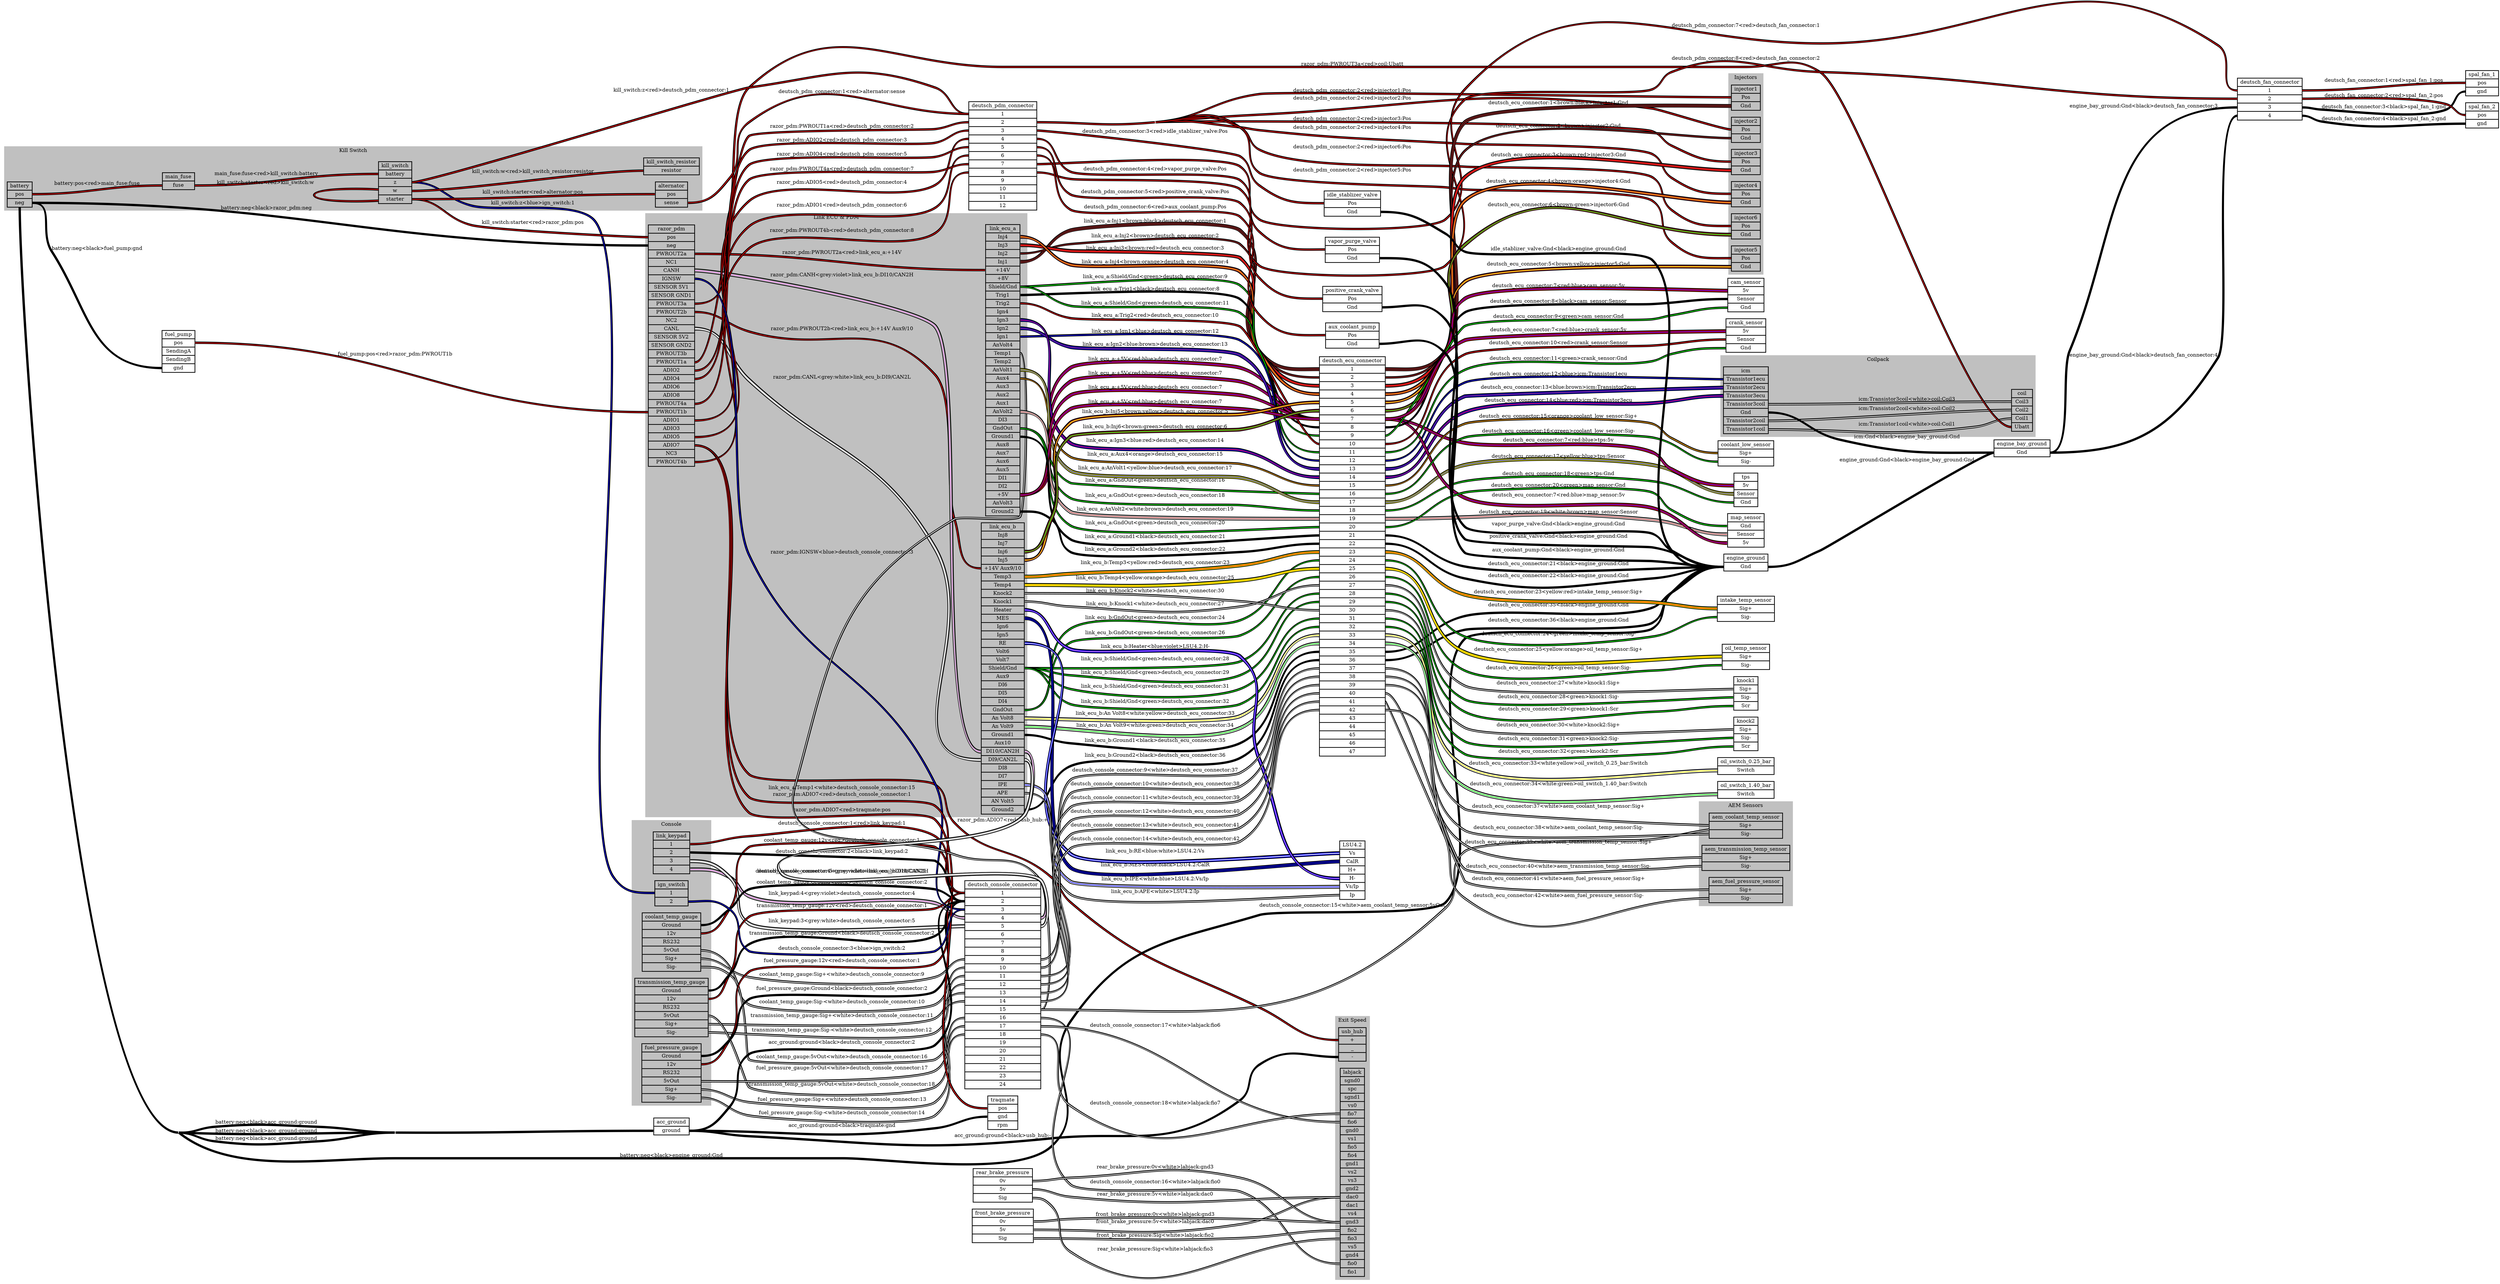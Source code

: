 graph "" {
	graph [bb="0,0,6904,3551.9",
		concentrate=true,
		rankdir=LR,
		ranksep=1.5
	];
	node [label="\N"];
	subgraph cluster_Console {
		graph [bb="1743,468,1962,1251",
			color=grey,
			label=Console,
			lheight=0.21,
			lp="1852.5,1239.5",
			lwidth=0.79,
			style=filled
		];
		ign_switch	[height=0.97222,
			label="ign_switch | <1> 1 | <2> 2 ",
			pos="1852.5,1051",
			rects="1806.5,1062.5,1898.5,1085.5 1806.5,1039.5,1898.5,1062.5 1806.5,1016.5,1898.5,1039.5",
			shape=record,
			style=bold,
			width=1.2778];
		link_keypad	[height=1.6111,
			label="link_keypad | <1> 1 | <2> 2 | <3> 3 | <4> 4 ",
			pos="1852.5,1162",
			rects="1802,1196.5,1903,1219.5 1802,1173.5,1903,1196.5 1802,1150.5,1903,1173.5 1802,1127.5,1903,1150.5 1802,1104.5,1903,1127.5",
			shape=record,
			style=bold,
			width=1.4028];
		coolant_temp_gauge	[height=2.25,
			label="coolant_temp_gauge | <Ground> Ground | <12v> 12v | <RS232> RS232 | <5vOut> 5vOut | <Sig+> Sig+ | <Sig-> Sig- ",
			pos="1852.5,917",
			rects="1771.5,974.5,1933.5,997.5 1771.5,951.5,1933.5,974.5 1771.5,928.5,1933.5,951.5 1771.5,905.5,1933.5,928.5 1771.5,882.5,1933.5,905.5 \
1771.5,859.5,1933.5,882.5 1771.5,836.5,1933.5,859.5",
			shape=record,
			style=bold,
			width=2.25];
		transmission_temp_gauge	[height=2.25,
			label="transmission_temp_gauge | <Ground> Ground | <12v> 12v | <RS232> RS232 | <5vOut> 5vOut | <Sig+> Sig+ | <Sig-> Sig- ",
			pos="1852.5,737",
			rects="1751,794.5,1954,817.5 1751,771.5,1954,794.5 1751,748.5,1954,771.5 1751,725.5,1954,748.5 1751,702.5,1954,725.5 1751,679.5,1954,702.5 \
1751,656.5,1954,679.5",
			shape=record,
			style=bold,
			width=2.8194];
		fuel_pressure_gauge	[height=2.25,
			label="fuel_pressure_gauge | <Ground> Ground | <12v> 12v | <RS232> RS232 | <5vOut> 5vOut | <Sig+> Sig+ | <Sig-> Sig- ",
			pos="1852.5,557",
			rects="1770.5,614.5,1934.5,637.5 1770.5,591.5,1934.5,614.5 1770.5,568.5,1934.5,591.5 1770.5,545.5,1934.5,568.5 1770.5,522.5,1934.5,545.5 \
1770.5,499.5,1934.5,522.5 1770.5,476.5,1934.5,499.5",
			shape=record,
			style=bold,
			width=2.2778];
	}
	subgraph cluster_Injectors {
		graph [bb="4775,2804,4871,3353",
			color=grey,
			label=Injectors,
			lheight=0.21,
			lp="4823,3341.5",
			lwidth=0.89,
			style=filled
		];
		injector1	[height=0.97222,
			label="injector1 | <Pos> Pos | <Gnd> Gnd ",
			pos="4823,3287",
			rects="4783,3298.5,4863,3321.5 4783,3275.5,4863,3298.5 4783,3252.5,4863,3275.5",
			shape=record,
			style=bold,
			width=1.1111];
		injector2	[height=0.97222,
			label="injector2 | <Pos> Pos | <Gnd> Gnd ",
			pos="4823,3199",
			rects="4783,3210.5,4863,3233.5 4783,3187.5,4863,3210.5 4783,3164.5,4863,3187.5",
			shape=record,
			style=bold,
			width=1.1111];
		injector3	[height=0.97222,
			label="injector3 | <Pos> Pos | <Gnd> Gnd ",
			pos="4823,3111",
			rects="4783,3122.5,4863,3145.5 4783,3099.5,4863,3122.5 4783,3076.5,4863,3099.5",
			shape=record,
			style=bold,
			width=1.1111];
		injector4	[height=0.97222,
			label="injector4 | <Pos> Pos | <Gnd> Gnd ",
			pos="4823,2935",
			rects="4783,2946.5,4863,2969.5 4783,2923.5,4863,2946.5 4783,2900.5,4863,2923.5",
			shape=record,
			style=bold,
			width=1.1111];
		injector5	[height=0.97222,
			label="injector5 | <Pos> Pos | <Gnd> Gnd ",
			pos="4823,2847",
			rects="4783,2858.5,4863,2881.5 4783,2835.5,4863,2858.5 4783,2812.5,4863,2835.5",
			shape=record,
			style=bold,
			width=1.1111];
		injector6	[height=0.97222,
			label="injector6 | <Pos> Pos | <Gnd> Gnd ",
			pos="4823,3023",
			rects="4783,3034.5,4863,3057.5 4783,3011.5,4863,3034.5 4783,2988.5,4863,3011.5",
			shape=record,
			style=bold,
			width=1.1111];
	}
	subgraph cluster_Coilpack {
		graph [bb="4753,2359,5623.5,2582",
			color=grey,
			label=Coilpack,
			lheight=0.21,
			lp="5188.2,2570.5",
			lwidth=0.85,
			style=filled
		];
		icm	[height=2.5694,
			label="icm | <Transistor1ecu> Transistor1ecu | <Transistor2ecu> Transistor2ecu | <Transistor3ecu> Transistor3ecu | <Transistor3coil> Transistor3coil | <\
Gnd> Gnd | <Transistor2coil> Transistor2coil | <Transistor1coil> Transistor1coil ",
			pos="4823,2459",
			rects="4761,2528,4885,2551 4761,2505,4885,2528 4761,2482,4885,2505 4761,2459,4885,2482 4761,2436,4885,2459 4761,2413,4885,2436 4761,2390,\
4885,2413 4761,2367,4885,2390",
			shape=record,
			style=bold,
			width=1.7222];
		coil	[height=1.6111,
			label="coil | <Coil3> Coil3 | <Coil2> Coil2 | <Coil1> Coil1 | <Ubatt> Ubatt ",
			pos="5586.5,2433",
			rects="5557.5,2467.5,5615.5,2490.5 5557.5,2444.5,5615.5,2467.5 5557.5,2421.5,5615.5,2444.5 5557.5,2398.5,5615.5,2421.5 5557.5,2375.5,5615.5,\
2398.5",
			shape=record,
			style=bold,
			width=0.80556];
		icm:Transistor3coil -- coil:Coil3	[color="black:white:black",
			label="icm:Transistor3coil<white>coil:Coil3",
			labeltooltip="icm:Transistor3coil<white>coil:Coil3",
			lp="5268.5,2462.5",
			penwidth=2.5,
			pos="4886,2447 5184,2447 5258.5,2456 5556.5,2456"];
		icm:Transistor1coil -- coil:Coil1	[color="black:white:black",
			label="icm:Transistor1coil<white>coil:Coil1",
			labeltooltip="icm:Transistor1coil<white>coil:Coil1",
			lp="5268.5,2393.5",
			penwidth=2.5,
			pos="4886,2378 5138.9,2378 5204,2354.9 5455,2386 5501,2391.7 5510.1,2410 5556.5,2410"];
		icm:Transistor2coil -- coil:Coil2	[color="black:white:black",
			label="icm:Transistor2coil<white>coil:Coil2",
			labeltooltip="icm:Transistor2coil<white>coil:Coil2",
			lp="5268.5,2435.5",
			penwidth=2.5,
			pos="4886,2401 4923.3,2401 5519.2,2433 5556.5,2433"];
	}
	subgraph "cluster_Exit Speed" {
		graph [bb="3688,8,3783,735",
			color=grey,
			label="Exit Speed",
			lheight=0.21,
			lp="3735.5,723.5",
			lwidth=1.10,
			style=filled
		];
		labjack	[height=8,
			label="labjack | <sgnd0> sgnd0 | < spc>  spc | < sgnd1>  sgnd1 | < vs0>  vs0 | <fio7> fio7 | < fio6>  fio6 | < gnd0>  gnd0 | < vs1>  vs1 | <\
fio5> fio5 | < fio4>  fio4 | < gnd1>  gnd1 | < vs2>  vs2 | <vs3> vs3 | < gnd2>  gnd2 | < dac0>  dac0 | < dac1>  dac1 | <vs4> vs4 | < \
gnd3>  gnd3 | < fio2>  fio2 | < fio3>  fio3 | <vs5> vs5 | < gnd4>  gnd4 | < fio0>  fio0 | < fio1>  fio1 ",
			pos="3735,304",
			rects="3701.5,568.5,3768.5,591.5 3701.5,545.5,3768.5,568.5 3701.5,522.5,3768.5,545.5 3701.5,499.5,3768.5,522.5 3701.5,476.5,3768.5,499.5 \
3701.5,453.5,3768.5,476.5 3701.5,430.5,3768.5,453.5 3701.5,407.5,3768.5,430.5 3701.5,384.5,3768.5,407.5 3701.5,361.5,3768.5,384.5 \
3701.5,338.5,3768.5,361.5 3701.5,315.5,3768.5,338.5 3701.5,292.5,3768.5,315.5 3701.5,269.5,3768.5,292.5 3701.5,246.5,3768.5,269.5 \
3701.5,223.5,3768.5,246.5 3701.5,200.5,3768.5,223.5 3701.5,177.5,3768.5,200.5 3701.5,154.5,3768.5,177.5 3701.5,131.5,3768.5,154.5 \
3701.5,108.5,3768.5,131.5 3701.5,85.5,3768.5,108.5 3701.5,62.5,3768.5,85.5 3701.5,39.5,3768.5,62.5 3701.5,16.5,3768.5,39.5",
			shape=record,
			style=bold,
			width=0.93056];
		usb_hub	[height=1.2917,
			label="usb_hub | <+> + | <_> _ | <-> - ",
			pos="3735,657",
			rects="3697,680,3773,703 3697,657,3773,680 3697,634,3773,657 3697,611,3773,634",
			shape=record,
			style=bold,
			width=1.0556];
	}
	subgraph "cluster_AEM Sensors" {
		graph [bb="4693.5,1069,4952.5,1354",
			color=grey,
			label="AEM Sensors",
			lheight=0.21,
			lp="4823,1342.5",
			lwidth=1.35,
			style=filled
		];
		aem_coolant_temp_sensor	[height=0.97222,
			label="aem_coolant_temp_sensor | <Sig+> Sig+ | <Sig-> Sig- ",
			pos="4823,1288",
			rects="4721.5,1299.5,4924.5,1322.5 4721.5,1276.5,4924.5,1299.5 4721.5,1253.5,4924.5,1276.5",
			shape=record,
			style=bold,
			width=2.8194];
		aem_transmission_temp_sensor	[height=0.97222,
			label="aem_transmission_temp_sensor | <Sig+> Sig+ | <Sig-> Sig- ",
			pos="4823,1200",
			rects="4701.5,1211.5,4944.5,1234.5 4701.5,1188.5,4944.5,1211.5 4701.5,1165.5,4944.5,1188.5",
			shape=record,
			style=bold,
			width=3.375];
		aem_fuel_pressure_sensor	[height=0.97222,
			label="aem_fuel_pressure_sensor | <Sig+> Sig+ | <Sig-> Sig- ",
			pos="4823,1112",
			rects="4721,1123.5,4925,1146.5 4721,1100.5,4925,1123.5 4721,1077.5,4925,1100.5",
			shape=record,
			style=bold,
			width=2.8333];
	}
	subgraph "cluster_Link ECU & PDM" {
		graph [bb="1780.5,1299,2836,2968",
			color=grey,
			label="Link ECU & PDM",
			lheight=0.21,
			lp="2308.2,2956.5",
			lwidth=1.75,
			style=filled
		];
		razor_pdm	[height=9.2778,
			label="razor_pdm | <pos> pos | <neg> neg | <PWROUT2a> PWROUT2a | <NC1> NC1 | <CANH> CANH | <IGNSW> IGNSW | <SENSOR 5V1> SENSOR 5V1 | <SENSOR \
GND1> SENSOR GND1 | <PWROUT3a> PWROUT3a | <PWROUT2b> PWROUT2b | <NC2> NC2 | <CANL> CANL | <SENSOR 5V2> SENSOR 5V2 | <SENSOR GND2> \
SENSOR GND2 | <PWROUT3b> PWROUT3b | <PWROUT1a> PWROUT1a | <ADIO2> ADIO2 | <ADIO4> ADIO4 | <ADIO6> ADIO6 | <ADIO8> ADIO8 | <PWROUT4a> \
PWROUT4a | <PWROUT1b> PWROUT1b | <ADIO1> ADIO1 | <ADIO3> ADIO3 | <ADIO5> ADIO5 | <ADIO7> ADIO7 | <NC3> NC3 | <PWROUT4b> PWROUT4b ",
			pos="1852.5,2603",
			rects="1788.5,2913.5,1916.5,2936.5 1788.5,2890.5,1916.5,2913.5 1788.5,2867.5,1916.5,2890.5 1788.5,2844.5,1916.5,2867.5 1788.5,2821.5,1916.5,\
2844.5 1788.5,2798.5,1916.5,2821.5 1788.5,2775.5,1916.5,2798.5 1788.5,2752.5,1916.5,2775.5 1788.5,2729.5,1916.5,2752.5 1788.5,2706.5,\
1916.5,2729.5 1788.5,2683.5,1916.5,2706.5 1788.5,2660.5,1916.5,2683.5 1788.5,2637.5,1916.5,2660.5 1788.5,2614.5,1916.5,2637.5 1788.5,\
2591.5,1916.5,2614.5 1788.5,2568.5,1916.5,2591.5 1788.5,2545.5,1916.5,2568.5 1788.5,2522.5,1916.5,2545.5 1788.5,2499.5,1916.5,2522.5 \
1788.5,2476.5,1916.5,2499.5 1788.5,2453.5,1916.5,2476.5 1788.5,2430.5,1916.5,2453.5 1788.5,2407.5,1916.5,2430.5 1788.5,2384.5,1916.5,\
2407.5 1788.5,2361.5,1916.5,2384.5 1788.5,2338.5,1916.5,2361.5 1788.5,2315.5,1916.5,2338.5 1788.5,2292.5,1916.5,2315.5 1788.5,2269.5,\
1916.5,2292.5",
			shape=record,
			style=bold,
			width=1.7778];
		link_ecu_a	[height=11.194,
			label="link_ecu_a | <Inj4> Inj4 | <Inj3> Inj3 | <Inj2> Inj2 | <Inj1> Inj1 | <+14V> +14V | <+8V> +8V | <Shield/Gnd> Shield/Gnd | <Trig1> \
Trig1 | <Trig2> Trig2 | <Ign4> Ign4 | <Ign3> Ign3 | <Ign2> Ign2 | <Ign1> Ign1 | <AnVolt4> AnVolt4 | <Temp1> Temp1 | <Temp2> Temp2 | <\
AnVolt1> AnVolt1 | <Aux4> Aux4 | <Aux3> Aux3 | <Aux2> Aux2 | <Aux1> Aux1 | <AnVolt2> AnVolt2 | <DI3> DI3 | <GndOut> GndOut | <Ground1> \
Ground1 | <Aux8> Aux8 | <Aux7> Aux7 | <Aux6> Aux6 | <Aux5> Aux5 | <DI1> DI1 | <DI2> DI2 | <+5V> +5V | <AnVolt3> AnVolt3 | <Ground2> \
Ground2 ",
			pos="2768.5,2534",
			rects="2721,2913.5,2816,2936.5 2721,2890.5,2816,2913.5 2721,2867.5,2816,2890.5 2721,2844.5,2816,2867.5 2721,2821.5,2816,2844.5 2721,2798.5,\
2816,2821.5 2721,2775.5,2816,2798.5 2721,2752.5,2816,2775.5 2721,2729.5,2816,2752.5 2721,2706.5,2816,2729.5 2721,2683.5,2816,2706.5 \
2721,2660.5,2816,2683.5 2721,2637.5,2816,2660.5 2721,2614.5,2816,2637.5 2721,2591.5,2816,2614.5 2721,2568.5,2816,2591.5 2721,2545.5,\
2816,2568.5 2721,2522.5,2816,2545.5 2721,2499.5,2816,2522.5 2721,2476.5,2816,2499.5 2721,2453.5,2816,2476.5 2721,2430.5,2816,2453.5 \
2721,2407.5,2816,2430.5 2721,2384.5,2816,2407.5 2721,2361.5,2816,2384.5 2721,2338.5,2816,2361.5 2721,2315.5,2816,2338.5 2721,2292.5,\
2816,2315.5 2721,2269.5,2816,2292.5 2721,2246.5,2816,2269.5 2721,2223.5,2816,2246.5 2721,2200.5,2816,2223.5 2721,2177.5,2816,2200.5 \
2721,2154.5,2816,2177.5 2721,2131.5,2816,2154.5",
			shape=record,
			style=bold,
			width=1.3194];
		razor_pdm:PWROUT2a -- link_ecu_a:"+14V"	[color="black:red:black",
			label="razor_pdm:PWROUT2a<red>link_ecu_a:+14V",
			labeltooltip="razor_pdm:PWROUT2a<red>link_ecu_a:+14V",
			lp="2324,2706.5",
			penwidth=2.5,
			pos="1917.5,2856 2013.9,2856 1978.4,2737 2067,2699 2277,2609 2365.5,2623.3 2581,2699 2655.4,2725.1 2640.6,2810 2719.5,2810"];
		link_ecu_b	[height=11.194,
			label="link_ecu_b | <Inj8> Inj8 | <Inj7> Inj7 | <Inj6> Inj6 | <Inj5> Inj5 | <+14V Aux9/10> +14V Aux9/10 | <Temp3> Temp3 | <Temp4> Temp4 | <\
Knock2> Knock2 | <Knock1> Knock1 | <Heater> Heater | <MES> MES | <Ign6> Ign6 | <Ign5> Ign5 | <RE> RE | <Volt6> Volt6 | <Volt7> Volt7 | <\
Shield/Gnd> Shield/Gnd | <Aux9> Aux9 | <DI6> DI6 | <DI5> DI5 | <DI4> DI4 | <GndOut> GndOut | <An Volt8> An Volt8 | <An Volt9> An \
Volt9 | <Ground1> Ground1 | <Aux10> Aux10 | <DI10/CAN2H> DI10/CAN2H | <DI9/CAN2L> DI9/CAN2L | <DI8> DI8 | <DI7> DI7 | <IPE> IPE | <\
APE> APE | <AN Volt5> AN Volt5 | <Ground2> Ground2 ",
			pos="2768.5,1710",
			rects="2709,2089.5,2828,2112.5 2709,2066.5,2828,2089.5 2709,2043.5,2828,2066.5 2709,2020.5,2828,2043.5 2709,1997.5,2828,2020.5 2709,1974.5,\
2828,1997.5 2709,1951.5,2828,1974.5 2709,1928.5,2828,1951.5 2709,1905.5,2828,1928.5 2709,1882.5,2828,1905.5 2709,1859.5,2828,1882.5 \
2709,1836.5,2828,1859.5 2709,1813.5,2828,1836.5 2709,1790.5,2828,1813.5 2709,1767.5,2828,1790.5 2709,1744.5,2828,1767.5 2709,1721.5,\
2828,1744.5 2709,1698.5,2828,1721.5 2709,1675.5,2828,1698.5 2709,1652.5,2828,1675.5 2709,1629.5,2828,1652.5 2709,1606.5,2828,1629.5 \
2709,1583.5,2828,1606.5 2709,1560.5,2828,1583.5 2709,1537.5,2828,1560.5 2709,1514.5,2828,1537.5 2709,1491.5,2828,1514.5 2709,1468.5,\
2828,1491.5 2709,1445.5,2828,1468.5 2709,1422.5,2828,1445.5 2709,1399.5,2828,1422.5 2709,1376.5,2828,1399.5 2709,1353.5,2828,1376.5 \
2709,1330.5,2828,1353.5 2709,1307.5,2828,1330.5",
			shape=record,
			style=bold,
			width=1.6528];
		razor_pdm:CANL -- link_ecu_b:"DI9/CAN2L"	[color="black:grey:white:grey:black",
			label="razor_pdm:CANL<grey:white>link_ecu_b:DI9/CAN2L",
			labeltooltip="razor_pdm:CANL<grey:white>link_ecu_b:DI9/CAN2L",
			lp="2324,2115.5",
			penwidth=2.5,
			pos="1917.5,2649 2167,2649 1922.5,2311.3 2067,2108 2227.9,1881.7 2405.3,1968 2581,1753 2671.5,1642.2 2564.4,1457 2707.5,1457"];
		razor_pdm:PWROUT2b -- link_ecu_b:"+14V Aux9/10"	[color="black:red:black",
			label="razor_pdm:PWROUT2b<red>link_ecu_b:+14V Aux9/10",
			labeltooltip="razor_pdm:PWROUT2b<red>link_ecu_b:+14V Aux9/10",
			lp="2324,2471.5",
			penwidth=2.5,
			pos="1917.5,2695 2039.8,2695 1981,2551 2067,2464 2259.7,2269.1 2372.3,2300.8 2581,2123 2644.1,2069.3 2624.6,1986 2707.5,1986"];
		razor_pdm:CANH -- link_ecu_b:"DI10/CAN2H"	[color="black:grey:violet:grey:black",
			label="razor_pdm:CANH<grey:violet>link_ecu_b:DI10/CAN2H",
			labeltooltip="razor_pdm:CANH<grey:violet>link_ecu_b:DI10/CAN2H",
			lp="2324,2624.5",
			penwidth=2.5,
			pos="1917.5,2810 2026,2810 1976.7,2677.1 2067,2617 2263.9,2486 2425.5,2657.3 2581,2479 2728.1,2310.4 2483.7,1480 2707.5,1480"];
	}
	subgraph "cluster_Kill Switch" {
		graph [bb="8,3019,1937.5,3193",
			color=grey,
			label="Kill Switch",
			lheight=0.21,
			lp="972.75,3181.5",
			lwidth=1.08,
			style=filled
		];
		battery	[height=0.97222,
			label="battery | <pos> pos | <neg> neg ",
			pos="50.5,3062",
			rects="16,3073.5,85,3096.5 16,3050.5,85,3073.5 16,3027.5,85,3050.5",
			shape=record,
			style=bold,
			width=0.95833];
		main_fuse	[height=0.65278,
			label="main_fuse | <fuse> fuse ",
			pos="489.5,3091",
			rects="445,3091,534,3114 445,3068,534,3091",
			shape=record,
			style=bold,
			width=1.2361];
		battery:pos -- main_fuse:fuse	[color="black:red:black",
			label="battery:pos<red>main_fuse:fuse",
			labeltooltip="battery:pos<red>main_fuse:fuse",
			lp="264.5,3085.5",
			penwidth=2.5,
			pos="85,3062 244.73,3062 284.27,3079 444,3079"];
		kill_switch	[height=1.6111,
			label="kill_switch | <battery> battery | <z> z | <w> w | <starter> starter ",
			pos="1088.5,3085",
			rects="1042.5,3119.5,1134.5,3142.5 1042.5,3096.5,1134.5,3119.5 1042.5,3073.5,1134.5,3096.5 1042.5,3050.5,1134.5,3073.5 1042.5,3027.5,1134.5,\
3050.5",
			shape=record,
			style=bold,
			width=1.2778];
		main_fuse:fuse -- kill_switch:battery	[color="black:red:black",
			label="main_fuse:fuse<red>kill_switch:battery",
			labeltooltip="main_fuse:fuse<red>kill_switch:battery",
			lp="732.5,3108.5",
			penwidth=2.5,
			pos="535,3079 760.48,3079 816.02,3108 1041.5,3108"];
		kill_switch:starter -- kill_switch:w	[color="black:red:black",
			label="kill_switch:starter<red>kill_switch:w",
			labeltooltip="kill_switch:starter<red>kill_switch:w",
			lp="730,3085",
			penwidth=2.5,
			pos="1042.3,3035.1 964.99,3030.7 864.5,3033.7 864.5,3050.5 864.5,3067.3 964.99,3070.3 1042.3,3065.9"];
		alternator	[height=0.97222,
			label="alternator | <pos> pos | <sense> sense ",
			pos="1852.5,3062",
			rects="1808,3073.5,1897,3096.5 1808,3050.5,1897,3073.5 1808,3027.5,1897,3050.5",
			shape=record,
			style=bold,
			width=1.2361];
		kill_switch:starter -- alternator:pos	[color="black:red:black",
			label="kill_switch:starter<red>alternator:pos",
			labeltooltip="kill_switch:starter<red>alternator:pos",
			lp="1469.5,3066.5",
			penwidth=2.5,
			pos="1135.5,3039 1433.9,3039 1508.1,3062 1806.5,3062"];
		kill_switch_resistor	[height=0.65278,
			label="kill_switch_resistor | <resistor> resistor ",
			pos="1852.5,3138",
			rects="1775.5,3138,1929.5,3161 1775.5,3115,1929.5,3138",
			shape=record,
			style=bold,
			width=2.1389];
		kill_switch:w -- kill_switch_resistor:resistor	[color="black:red:black",
			label="kill_switch:w<red>kill_switch_resistor:resistor",
			labeltooltip="kill_switch:w<red>kill_switch_resistor:resistor",
			lp="1469.5,3119.5",
			penwidth=2.5,
			pos="1135.5,3062 1153.3,3062 1756.7,3126 1774.5,3126"];
	}
	battery:neg -- razor_pdm:neg	[color="black:black:black",
		label="battery:neg<black>razor_pdm:neg",
		labeltooltip="battery:neg<black>razor_pdm:neg",
		lp="732.5,3007.5",
		penwidth=2.5,
		pos="85,3039 629.17,3039 758.4,2937.3 1301,2896 1516.7,2879.6 1571.1,2879 1787.5,2879"];
	engine_ground	[height=0.65278,
		label="engine_ground | <Gnd> Gnd ",
		pos="4823,2013",
		rects="4762,2013,4884,2036 4762,1990,4884,2013",
		shape=record,
		style=bold,
		width=1.6944];
	battery:neg -- engine_ground:Gnd	[color="black:black:black",
		label="battery:neg<black>engine_ground:Gnd",
		labeltooltip="battery:neg<black>engine_ground:Gnd",
		lp="1852.5,326.5",
		penwidth=2.5,
		pos="50.5,3026 50.5,2729.1 191.92,403.85 488.5,390;490.5,390 697.87,221.49 820.3,319 1087.5,319 1087.5,319 1087.5,319 2325,319 2389.2,\
319 2854,301.38 2902,344 3013.8,443.29 2875.1,550.3 2956,676 3106.9,910.44 3213.9,934.69 3478,1024 3532.2,1042.3 3951.4,1016.7 3992,\
1057 4109.6,1173.6 3927.9,1684 4046,1800 4087.1,1840.4 4515,1797.6 4564,1828 4605.6,1853.8 4583.1,1889.7 4618,1924 4669.5,1974.6 \
4688.8,2001 4761,2001"];
	acc_ground	[height=0.65278,
		label="acc_ground | <ground> ground ",
		pos="1852.5,406",
		rects="1803.5,406,1901.5,429 1803.5,383,1901.5,406",
		shape=record,
		style=bold,
		width=1.3611];
	battery:neg -- acc_ground:ground	[color="black:black:black",
		label="battery:neg<black>acc_ground:ground",
		labeltooltip="battery:neg<black>acc_ground:ground",
		lp="732.5,360.5",
		penwidth=2.5,
		pos="490.5,390 537.23,388.3 542.99,361.36 589,353 714.5,330.21 748.92,341.97 876,353 971.07,361.25 992.07,390 1087.5,390;1089.5,390 1406.2,\
389.85 1485.5,394 1802,394"];
	battery:neg -- acc_ground:ground	[color="black:black:black",
		label="battery:neg<black>acc_ground:ground",
		labeltooltip="battery:neg<black>acc_ground:ground",
		lp="732.5,418.5",
		penwidth=2.5,
		pos="490.5,390 534.82,388.41 544.79,402.43 589,406 716.14,416.26 748.54,410.81 876,406 970.2,402.44 993.23,389.8 1087.5,390"];
	battery:neg -- acc_ground:ground	[color="black:black:black",
		label="battery:neg<black>acc_ground:ground",
		labeltooltip="battery:neg<black>acc_ground:ground",
		lp="732.5,393.5",
		penwidth=2.5,
		pos="490.5,390 755.57,378.16 822.18,387.32 1087.5,390"];
	fuel_pump	[height=1.6111,
		label="fuel_pump | <pos> pos | <SendingA> SendingA | <SendingB> SendingB | <gnd> gnd ",
		pos="489.5,2584",
		rects="444,2618.5,535,2641.5 444,2595.5,535,2618.5 444,2572.5,535,2595.5 444,2549.5,535,2572.5 444,2526.5,535,2549.5",
		shape=record,
		style=bold,
		width=1.2639];
	battery:neg -- fuel_pump:gnd	[color="black:black:black",
		label="battery:neg<black>fuel_pump:gnd",
		labeltooltip="battery:neg<black>fuel_pump:gnd",
		lp="264.5,2860.5",
		penwidth=2.5,
		pos="85,3039 171.08,3039 95.788,2927.4 139,2853 236.83,2684.5 249.13,2538 444,2538"];
	kill_switch:starter -- razor_pdm:pos	[color="black:red:black",
		label="kill_switch:starter<red>razor_pdm:pos",
		labeltooltip="kill_switch:starter<red>razor_pdm:pos",
		lp="1469.5,2932.5",
		penwidth=2.5,
		pos="1135.5,3039 1224.8,3039 1216.4,2953.5 1301,2925 1403.6,2890.4 1679.3,2902 1787.5,2902"];
	kill_switch:z -- ign_switch:1	[color="black:blue:black",
		label="kill_switch:z<blue>ign_switch:1",
		labeltooltip="kill_switch:z<blue>ign_switch:1",
		lp="1469.5,2972.5",
		penwidth=2.5,
		pos="1135.5,3085 1226.4,3085 1215.7,2996.2 1301,2965 1371.5,2939.2 1586.1,2994.3 1638,2940 1779.7,2791.8 1573.7,1262.5 1692,1095 1723.2,\
1050.8 1751.4,1051 1805.5,1051"];
	deutsch_pdm_connector	[height=4.1667,
		label="deutsch_pdm_connector | <1> 1 | <2> 2 | <3> 3 | <4> 4 | <5> 5 | <6> 6 | <7> 7 | <8> 8 | <9> 9 | <10> 10 | <11> 11 | <12> 12 ",
		pos="2768.5,3126",
		rects="2674.5,3252.5,2862.5,3275.5 2674.5,3229.5,2862.5,3252.5 2674.5,3206.5,2862.5,3229.5 2674.5,3183.5,2862.5,3206.5 2674.5,3160.5,2862.5,\
3183.5 2674.5,3137.5,2862.5,3160.5 2674.5,3114.5,2862.5,3137.5 2674.5,3091.5,2862.5,3114.5 2674.5,3068.5,2862.5,3091.5 2674.5,3045.5,\
2862.5,3068.5 2674.5,3022.5,2862.5,3045.5 2674.5,2999.5,2862.5,3022.5 2674.5,2976.5,2862.5,2999.5",
		shape=record,
		style=bold,
		width=2.6111];
	kill_switch:z -- deutsch_pdm_connector:1	[color="black:red:black",
		label="kill_switch:z<red>deutsch_pdm_connector:1",
		labeltooltip="kill_switch:z<red>deutsch_pdm_connector:1",
		lp="1852.5,3010.5",
		penwidth=2.5,
		pos="1135.5,3085 1212.1,3085 1225.7,3051.1 1301,3037 1472.5,3005 1517.7,3010.6 1692,3003 1889.7,2994.4 2417.7,2944.2 2581,3056 2656.9,\
3107.9 2581.6,3241 2673.5,3241"];
	razor_pdm:PWROUT3a -- coil:Ubatt	[color="black:red:black",
		label="razor_pdm:PWROUT3a<red>coil:Ubatt",
		labeltooltip="razor_pdm:PWROUT3a<red>coil:Ubatt",
		lp="3735,3378.5",
		penwidth=2.5,
		pos="1917.5,2718 2053.1,2718 1970.8,2888.5 2067,2984 2319.4,3234.6 2411.8,3371 2767.5,3371 2767.5,3371 2767.5,3371 4824,3371 4914.9,3371 \
4951.5,3406.1 5028,3357 5131.3,3290.7 5433.8,2387 5556.5,2387"];
	razor_pdm:ADIO7 -- usb_hub:"+"	[color="black:red:black",
		label="razor_pdm:ADIO7<red>usb_hub:+",
		labeltooltip="razor_pdm:ADIO7<red>usb_hub:+",
		lp="2768.5,1290.5",
		penwidth=2.5,
		pos="1917.5,2327 2130.8,2327 1908.7,1521.9 2067,1379 2109.5,1340.7 2530.2,1377.3 2581,1351 2615.3,1333.3 2606.9,1309.4 2635,1283 2666.7,\
1253.2 2919.5,1082.7 2956,1059 3183.2,911.39 3232.5,858.72 3478,744 3570.8,700.62 3593.5,669 3696,669"];
	razor_pdm:PWROUT1a -- deutsch_pdm_connector:2	[color="black:red:black",
		label="razor_pdm:PWROUT1a<red>deutsch_pdm_connector:2",
		labeltooltip="razor_pdm:PWROUT1a<red>deutsch_pdm_connector:2",
		lp="2324,2972.5",
		penwidth=2.5,
		pos="1917.5,2557 2101.1,2557 1917.9,2835 2067,2942 2159.9,3008.7 2488.8,2897.4 2581,2965 2677.6,3035.8 2553.8,3218 2673.5,3218"];
	razor_pdm:ADIO2 -- deutsch_pdm_connector:3	[color="black:red:black",
		label="razor_pdm:ADIO2<red>deutsch_pdm_connector:3",
		labeltooltip="razor_pdm:ADIO2<red>deutsch_pdm_connector:3",
		lp="2324,2930.5",
		penwidth=2.5,
		pos="1917.5,2534 2094.9,2534 1921.8,2802.1 2067,2904 2113.8,2936.8 2535.2,2888.9 2581,2923 2683.4,2999.3 2545.8,3195 2673.5,3195"];
	razor_pdm:ADIO5 -- deutsch_pdm_connector:4	[color="black:red:black",
		label="razor_pdm:ADIO5<red>deutsch_pdm_connector:4",
		labeltooltip="razor_pdm:ADIO5<red>deutsch_pdm_connector:4",
		lp="2324,2858.5",
		penwidth=2.5,
		pos="1917.5,2350 2140.1,2350 1890.6,2692.2 2067,2828 2112.3,2862.9 2536.1,2815.6 2581,2851 2697.6,2942.9 2525,3172 2673.5,3172"];
	razor_pdm:ADIO4 -- deutsch_pdm_connector:5	[color="black:red:black",
		label="razor_pdm:ADIO4<red>deutsch_pdm_connector:5",
		labeltooltip="razor_pdm:ADIO4<red>deutsch_pdm_connector:5",
		lp="2324,2892.5",
		penwidth=2.5,
		pos="1917.5,2511 2088.7,2511 1926.1,2768.7 2067,2866 2114,2898.5 2535,2851.1 2581,2885 2681.1,2958.8 2549.2,3149 2673.5,3149"];
	razor_pdm:ADIO1 -- deutsch_pdm_connector:6	[color="black:red:black",
		label="razor_pdm:ADIO1<red>deutsch_pdm_connector:6",
		labeltooltip="razor_pdm:ADIO1<red>deutsch_pdm_connector:6",
		lp="2324,2782.5",
		penwidth=2.5,
		pos="1917.5,2396 2089.1,2396 1926.2,2653.8 2067,2752 2113.9,2784.7 2536.5,2739.1 2581,2775 2706.6,2876.3 2512.2,3126 2673.5,3126"];
	razor_pdm:PWROUT4a -- deutsch_pdm_connector:7	[color="black:red:black",
		label="razor_pdm:PWROUT4a<red>deutsch_pdm_connector:7",
		labeltooltip="razor_pdm:PWROUT4a<red>deutsch_pdm_connector:7",
		lp="2324,2816.5",
		penwidth=2.5,
		pos="1917.5,2442 2085.8,2442 1928.2,2694.8 2067,2790 2114.1,2822.3 2535.6,2774.3 2581,2809 2689.9,2892.1 2536.5,3103 2673.5,3103"];
	razor_pdm:PWROUT4b -- deutsch_pdm_connector:8	[color="black:red:black",
		label="razor_pdm:PWROUT4b<red>deutsch_pdm_connector:8",
		labeltooltip="razor_pdm:PWROUT4b<red>deutsch_pdm_connector:8",
		lp="2324,2740.5",
		penwidth=2.5,
		pos="1917.5,2281 2121.1,2281 1903.4,2592.8 2067,2714 2112.9,2748 2537,2696.5 2581,2733 2703.8,2834.9 2513.9,3080 2673.5,3080"];
	deutsch_console_connector	[height=8,
		label="deutsch_console_connector | <1> 1 | <2> 2 | <3> 3 | <4> 4 | <5> 5 | <6> 6 | <7> 7 | <8> 8 | <9> 9 | <10> 10 | <11> 11 | <12> 12 | <\
13> 13 | <14> 14 | <15> 15 | <16> 16 | <17> 17 | <18> 18 | <19> 19 | <20> 20 | <21> 21 | <22> 22 | <23> 23 | <24> 24 ",
		pos="2768.5,798",
		rects="2663.5,1062.5,2873.5,1085.5 2663.5,1039.5,2873.5,1062.5 2663.5,1016.5,2873.5,1039.5 2663.5,993.5,2873.5,1016.5 2663.5,970.5,2873.5,\
993.5 2663.5,947.5,2873.5,970.5 2663.5,924.5,2873.5,947.5 2663.5,901.5,2873.5,924.5 2663.5,878.5,2873.5,901.5 2663.5,855.5,2873.5,\
878.5 2663.5,832.5,2873.5,855.5 2663.5,809.5,2873.5,832.5 2663.5,786.5,2873.5,809.5 2663.5,763.5,2873.5,786.5 2663.5,740.5,2873.5,\
763.5 2663.5,717.5,2873.5,740.5 2663.5,694.5,2873.5,717.5 2663.5,671.5,2873.5,694.5 2663.5,648.5,2873.5,671.5 2663.5,625.5,2873.5,\
648.5 2663.5,602.5,2873.5,625.5 2663.5,579.5,2873.5,602.5 2663.5,556.5,2873.5,579.5 2663.5,533.5,2873.5,556.5 2663.5,510.5,2873.5,\
533.5",
		shape=record,
		style=bold,
		width=2.9167];
	razor_pdm:IGNSW -- deutsch_console_connector:3	[color="black:blue:black",
		label="razor_pdm:IGNSW<blue>deutsch_console_connector:3",
		labeltooltip="razor_pdm:IGNSW<blue>deutsch_console_connector:3",
		lp="2324,1741.5",
		penwidth=2.5,
		pos="1917.5,2787 2153.8,2787 1946,1937 2067,1734 2212.5,1490 2424.9,1591.4 2581,1354 2668.5,1220.9 2503.2,1005 2662.5,1005"];
	razor_pdm:ADIO7 -- deutsch_console_connector:1	[color="black:red:black",
		label="razor_pdm:ADIO7<red>deutsch_console_connector:1",
		labeltooltip="razor_pdm:ADIO7<red>deutsch_console_connector:1",
		lp="2324,1323.5",
		penwidth=2.5,
		pos="1917.5,2327 2144.6,2327 1900.1,1470 2067,1316 2151.1,1238.4 2489.8,1351.2 2581,1282 2667.7,1216.2 2553.6,1051 2662.5,1051"];
	traqmate	[height=1.2917,
		label="traqmate | <pos> pos | <gnd> gnd | <rpm> rpm ",
		pos="2768.5,445",
		rects="2727,468,2810,491 2727,445,2810,468 2727,422,2810,445 2727,399,2810,422",
		shape=record,
		style=bold,
		width=1.1528];
	razor_pdm:ADIO7 -- traqmate:pos	[color="black:red:black",
		label="razor_pdm:ADIO7<red>traqmate:pos",
		labeltooltip="razor_pdm:ADIO7<red>traqmate:pos",
		lp="2324,1204.5",
		penwidth=2.5,
		pos="1917.5,2327 2170.8,2327 1879.6,1367.4 2067,1197 2109.3,1158.5 2539.7,1217.5 2581,1178 2690,1073.6 2549.9,625.65 2635,501 2660.2,\
464.06 2680.8,457 2725.5,457"];
	link_ecu_a:Temp1 -- deutsch_console_connector:15	[color="black:white:black",
		label="link_ecu_a:Temp1<white>deutsch_console_connector:15",
		labeltooltip="link_ecu_a:Temp1<white>deutsch_console_connector:15",
		lp="2324,1342",
		penwidth=2.5,
		pos="2817.5,2580 2842.6,2580 2833.4,2147 2816,2129 2802,2114.5 2652.2,2132.4 2635,2122 2297.3,1916.9 2296.1,1731.5 2195,1349.5 2193.3,\
1343.1 2191.2,1340 2195,1334.5 2206.5,1318 2862,1102.4 2873.5,1086 2896.3,1053.5 2914.2,729 2874.5,729"];
	deutsch_ecu_connector	[height=15.347,
		label="deutsch_ecu_connector | <1> 1 | <2> 2 | <3> 3 | <4> 4 | <5> 5 | <6> 6 | <7> 7 | <8> 8 | <9> 9 | <10> 10 | <11> 11 | <12> 12 | <13> \
13 | <14> 14 | <15> 15 | <16> 16 | <17> 17 | <18> 18 | <19> 19 | <20> 20 | <21> 21 | <22> 22 | <23> 23 | <24> 24 | <25> 25 | <26> \
26 | <27> 27 | <28> 28 | <29> 29 | <30> 30 | <31> 31 | <32> 32 | <33> 33 | <34> 34 | <35> 35 | <36> 36 | <37> 37 | <38> 38 | <39> \
39 | <40> 40 | <41> 41 | <42> 42 | <43> 43 | <44> 44 | <45> 45 | <46> 46 | <47> 47 ",
		pos="3735,2012",
		rects="3644,2541,3826,2564 3644,2518,3826,2541 3644,2495,3826,2518 3644,2472,3826,2495 3644,2449,3826,2472 3644,2426,3826,2449 3644,2403,\
3826,2426 3644,2380,3826,2403 3644,2357,3826,2380 3644,2334,3826,2357 3644,2311,3826,2334 3644,2288,3826,2311 3644,2265,3826,2288 \
3644,2242,3826,2265 3644,2219,3826,2242 3644,2196,3826,2219 3644,2173,3826,2196 3644,2150,3826,2173 3644,2127,3826,2150 3644,2104,\
3826,2127 3644,2081,3826,2104 3644,2058,3826,2081 3644,2035,3826,2058 3644,2012,3826,2035 3644,1989,3826,2012 3644,1966,3826,1989 \
3644,1943,3826,1966 3644,1920,3826,1943 3644,1897,3826,1920 3644,1874,3826,1897 3644,1851,3826,1874 3644,1828,3826,1851 3644,1805,\
3826,1828 3644,1782,3826,1805 3644,1759,3826,1782 3644,1736,3826,1759 3644,1713,3826,1736 3644,1690,3826,1713 3644,1667,3826,1690 \
3644,1644,3826,1667 3644,1621,3826,1644 3644,1598,3826,1621 3644,1575,3826,1598 3644,1552,3826,1575 3644,1529,3826,1552 3644,1506,\
3826,1529 3644,1483,3826,1506 3644,1460,3826,1483",
		shape=record,
		style=bold,
		width=2.5278];
	link_ecu_a:Inj1 -- deutsch_ecu_connector:1	[color="black:brown:black:brown:black",
		label="link_ecu_a:Inj1<brown:black>deutsch_ecu_connector:1",
		labeltooltip="link_ecu_a:Inj1<brown:black>deutsch_ecu_connector:1",
		lp="3190,2865.5",
		penwidth=2.5,
		pos="2817.5,2833 2884.9,2833 3371.7,2884.5 3424,2842 3514.9,2768.1 3399.8,2671.3 3478,2584 3529.5,2526.5 3565.8,2530 3643,2530"];
	link_ecu_a:Inj2 -- deutsch_ecu_connector:2	[color="black:brown:black",
		label="link_ecu_a:Inj2<brown>deutsch_ecu_connector:2",
		labeltooltip="link_ecu_a:Inj2<brown>deutsch_ecu_connector:2",
		lp="3190,2830.5",
		penwidth=2.5,
		pos="2817.5,2856 2880.8,2856 2893.3,2831.7 2956,2823 2981.8,2819.4 3403.9,2820.5 3424,2804 3501.9,2740.3 3414.1,2661.8 3478,2584 3529.4,\
2521.5 3562.1,2507 3643,2507"];
	link_ecu_a:Inj3 -- deutsch_ecu_connector:3	[color="black:brown:red:brown:black",
		label="link_ecu_a:Inj3<brown:red>deutsch_ecu_connector:3",
		labeltooltip="link_ecu_a:Inj3<brown:red>deutsch_ecu_connector:3",
		lp="3190,2941.5",
		penwidth=2.5,
		pos="2817.5,2879 2881.4,2879 2892.7,2909.3 2956,2918 3007.5,2925.1 3384.4,2951.7 3424,2918 3538.5,2820.5 3394,2708.7 3478,2584 3525.9,\
2512.9 3557.2,2484 3643,2484"];
	link_ecu_a:Inj4 -- deutsch_ecu_connector:4	[color="black:brown:orange:brown:black",
		label="link_ecu_a:Inj4<brown:orange>deutsch_ecu_connector:4",
		labeltooltip="link_ecu_a:Inj4<brown:orange>deutsch_ecu_connector:4",
		lp="3190,2905.5",
		penwidth=2.5,
		pos="2817.5,2902 2834.4,2902 3411.3,2888.1 3424,2877 3524,2790.2 3408.1,2696.5 3478,2584 3526.3,2506.3 3551.5,2461 3643,2461"];
	link_ecu_a:Trig1 -- deutsch_ecu_connector:8	[color="black:black:black",
		label="link_ecu_a:Trig1<black>deutsch_ecu_connector:8",
		labeltooltip="link_ecu_a:Trig1<black>deutsch_ecu_connector:8",
		lp="3190,2756.5",
		penwidth=2.5,
		pos="2817.5,2741 2884.9,2741 3369,2767 3424,2728 3479.8,2688.5 3444.8,2643.8 3478,2584 3536.5,2478.7 3522.5,2369 3643,2369"];
	link_ecu_a:"+5V" -- deutsch_ecu_connector:7	[color="black:red:blue:red:black",
		label="link_ecu_a:+5V<red:blue>deutsch_ecu_connector:7",
		labeltooltip="link_ecu_a:+5V<red:blue>deutsch_ecu_connector:7",
		lp="3190,2562.5",
		penwidth=2.5,
		pos="2817.5,2189 2984.4,2189 2817.9,2444.3 2956,2538 2999,2567.2 3374.2,2553.1 3424,2538 3536,2504.1 3526,2392 3643,2392"];
	link_ecu_a:"Shield/Gnd" -- deutsch_ecu_connector:9	[color="black:green:black",
		label="link_ecu_a:Shield/Gnd<green>deutsch_ecu_connector:9",
		labeltooltip="link_ecu_a:Shield/Gnd<green>deutsch_ecu_connector:9",
		lp="3190,2790.5",
		penwidth=2.5,
		pos="2817.5,2764 2884.9,2764 3370,2806.3 3424,2766 3491.6,2715.5 3441.5,2660.1 3478,2584 3533.7,2468 3514.3,2346 3643,2346"];
	link_ecu_a:Trig2 -- deutsch_ecu_connector:10	[color="black:red:black",
		label="link_ecu_a:Trig2<red>deutsch_ecu_connector:10",
		labeltooltip="link_ecu_a:Trig2<red>deutsch_ecu_connector:10",
		lp="3190,2682.5",
		penwidth=2.5,
		pos="2817.5,2718 2882,2718 2892.5,2686.2 2956,2675 3007.3,2665.9 3378.7,2677.7 3424,2652 3500.4,2608.6 3555.2,2323 3643,2323"];
	link_ecu_a:"+5V" -- deutsch_ecu_connector:7	[color="black:red:blue:red:black",
		label="link_ecu_a:+5V<red:blue>deutsch_ecu_connector:7",
		labeltooltip="link_ecu_a:+5V<red:blue>deutsch_ecu_connector:7",
		lp="3190,2522.5",
		penwidth=2.5,
		pos="2817.5,2189 2968.8,2189 2829.1,2417.6 2956,2500 2999.6,2528.3 3373.4,2511.8 3424,2500 3529.7,2475.4 3534.5,2392 3643,2392"];
	link_ecu_a:"Shield/Gnd" -- deutsch_ecu_connector:11	[color="black:green:black",
		label="link_ecu_a:Shield/Gnd<green>deutsch_ecu_connector:11",
		labeltooltip="link_ecu_a:Shield/Gnd<green>deutsch_ecu_connector:11",
		lp="3190,2716.5",
		penwidth=2.5,
		pos="2817.5,2764 2883.7,2764 2891.2,2722.8 2956,2709 3006.9,2698.2 3380.2,2718.1 3424,2690 3468.5,2661.5 3452.7,2630.4 3478,2584 3547.8,\
2455.8 3497,2300 3643,2300"];
	link_ecu_a:Ign1 -- deutsch_ecu_connector:12	[color="black:blue:black",
		label="link_ecu_a:Ign1<blue>deutsch_ecu_connector:12",
		labeltooltip="link_ecu_a:Ign1<blue>deutsch_ecu_connector:12",
		lp="3190,2606.5",
		penwidth=2.5,
		pos="2817.5,2626 2880.2,2626 2893.8,2606.7 2956,2599 3007.7,2592.6 3378.2,2598.7 3424,2574 3568.4,2496.2 3479,2277 3643,2277"];
	link_ecu_a:Ign2 -- deutsch_ecu_connector:13	[color="black:blue:brown:blue:black",
		label="link_ecu_a:Ign2<blue:brown>deutsch_ecu_connector:13",
		labeltooltip="link_ecu_a:Ign2<blue:brown>deutsch_ecu_connector:13",
		lp="3190,2336.5",
		penwidth=2.5,
		pos="2817.5,2649 2972.5,2649 2828.2,2416.7 2956,2329 2998.9,2299.6 3372.5,2317.5 3424,2310 3523.4,2295.4 3542.5,2254 3643,2254"];
	link_ecu_a:Ign3 -- deutsch_ecu_connector:14	[color="black:blue:red:blue:black",
		label="link_ecu_a:Ign3<blue:red>deutsch_ecu_connector:14",
		labeltooltip="link_ecu_a:Ign3<blue:red>deutsch_ecu_connector:14",
		lp="3190,2640.5",
		penwidth=2.5,
		pos="2817.5,2672 2881.4,2672 2892.8,2643 2956,2633 3007.4,2624.8 3379.5,2641 3424,2614 3591.6,2512.2 3446.9,2231 3643,2231"];
	link_ecu_a:Aux4 -- deutsch_ecu_connector:15	[color="black:orange:black",
		label="link_ecu_a:Aux4<orange>deutsch_ecu_connector:15",
		labeltooltip="link_ecu_a:Aux4<orange>deutsch_ecu_connector:15",
		lp="3190,2298.5",
		penwidth=2.5,
		pos="2817.5,2511 2933,2511 2856,2348.9 2956,2291 3001,2264.9 3372.6,2280.4 3424,2272 3524.1,2255.6 3541.6,2208 3643,2208"];
	link_ecu_a:GndOut -- deutsch_ecu_connector:16	[color="black:green:black",
		label="link_ecu_a:GndOut<green>deutsch_ecu_connector:16",
		labeltooltip="link_ecu_a:GndOut<green>deutsch_ecu_connector:16",
		lp="3190,2226.5",
		penwidth=2.5,
		pos="2817.5,2373 2909.6,2373 2872.9,2258.5 2956,2219 3003,2196.6 3372,2198.6 3424,2196 3521.3,2191.2 3545.5,2185 3643,2185"];
	link_ecu_a:AnVolt1 -- deutsch_ecu_connector:17	[color="black:yellow:blue:yellow:black",
		label="link_ecu_a:AnVolt1<yellow:blue>deutsch_ecu_connector:17",
		labeltooltip="link_ecu_a:AnVolt1<yellow:blue>deutsch_ecu_connector:17",
		lp="3190,2260.5",
		penwidth=2.5,
		pos="2817.5,2534 2956.7,2534 2839.3,2328.9 2956,2253 2999.6,2224.6 3372.8,2243.3 3424,2234 3524.8,2215.7 3540.5,2162 3643,2162"];
	link_ecu_a:"+5V" -- deutsch_ecu_connector:7	[color="black:red:blue:red:black",
		label="link_ecu_a:+5V<red:blue>deutsch_ecu_connector:7",
		labeltooltip="link_ecu_a:+5V<red:blue>deutsch_ecu_connector:7",
		lp="3190,2483.5",
		penwidth=2.5,
		pos="2817.5,2189 2953.6,2189 2840.1,2390.8 2956,2462 3000.3,2489.2 3372.6,2470 3424,2462 3525,2446.3 3540.8,2392 3643,2392"];
	link_ecu_a:GndOut -- deutsch_ecu_connector:18	[color="black:green:black",
		label="link_ecu_a:GndOut<green>deutsch_ecu_connector:18",
		labeltooltip="link_ecu_a:GndOut<green>deutsch_ecu_connector:18",
		lp="3190,2150.5",
		penwidth=2.5,
		pos="2817.5,2373 2936.8,2373 2852.3,2202 2956,2143 3022.3,2105.2 3566.7,2139 3643,2139"];
	link_ecu_a:AnVolt2 -- deutsch_ecu_connector:19	[color="black:white:brown:white:black",
		label="link_ecu_a:AnVolt2<white:brown>deutsch_ecu_connector:19",
		labeltooltip="link_ecu_a:AnVolt2<white:brown>deutsch_ecu_connector:19",
		lp="3190,2184.5",
		penwidth=2.5,
		pos="2817.5,2419 2941.4,2419 2850.1,2241.3 2956,2177 3000.5,2150 3372.3,2164 3424,2158 3522.5,2146.6 3543.9,2116 3643,2116"];
	link_ecu_a:"+5V" -- deutsch_ecu_connector:7	[color="black:red:blue:red:black",
		label="link_ecu_a:+5V<red:blue>deutsch_ecu_connector:7",
		labeltooltip="link_ecu_a:+5V<red:blue>deutsch_ecu_connector:7",
		lp="3190,2443.5",
		penwidth=2.5,
		pos="2817.5,2189 2938.7,2189 2850.7,2363.9 2956,2424 3001.1,2449.8 3372.1,2427.8 3424,2424 3522.1,2416.9 3544.6,2392 3643,2392"];
	link_ecu_a:GndOut -- deutsch_ecu_connector:20	[color="black:green:black",
		label="link_ecu_a:GndOut<green>deutsch_ecu_connector:20",
		labeltooltip="link_ecu_a:GndOut<green>deutsch_ecu_connector:20",
		lp="3190,2113.5",
		penwidth=2.5,
		pos="2817.5,2373 2951.2,2373 2842.4,2176.5 2956,2106 3020.9,2065.7 3566.7,2093 3643,2093"];
	link_ecu_a:Ground1 -- deutsch_ecu_connector:21	[color="black:black:black",
		label="link_ecu_a:Ground1<black>deutsch_ecu_connector:21",
		labeltooltip="link_ecu_a:Ground1<black>deutsch_ecu_connector:21",
		lp="3190,2071.5",
		penwidth=2.5,
		pos="2817.5,2350 2958.7,2350 2836.3,2139 2956,2064 3020.7,2023.5 3566.7,2070 3643,2070"];
	link_ecu_a:Ground2 -- deutsch_ecu_connector:22	[color="black:black:black",
		label="link_ecu_a:Ground2<black>deutsch_ecu_connector:22",
		labeltooltip="link_ecu_a:Ground2<black>deutsch_ecu_connector:22",
		lp="3190,2035.5",
		penwidth=2.5,
		pos="2817.5,2143 2856.2,2143 2871.1,2145.3 2902,2122 2940.5,2093 2914.3,2052.1 2956,2028 3001,2002 3372,2025.8 3424,2028 3521.6,2032.2 \
3545.3,2047 3643,2047"];
	link_ecu_b:Inj5 -- deutsch_ecu_connector:5	[color="black:brown:yellow:brown:black",
		label="link_ecu_b:Inj5<brown:yellow>deutsch_ecu_connector:5",
		labeltooltip="link_ecu_b:Inj5<brown:yellow>deutsch_ecu_connector:5",
		lp="3190,2416.5",
		penwidth=2.5,
		pos="2829.5,2009 2889.2,2009 2879.5,2066.7 2902,2122 2947.1,2232.9 2865.1,2308 2956,2386 2995.5,2419.9 3372.1,2404.3 3424,2409 3521.8,\
2417.9 3544.8,2438 3643,2438"];
	link_ecu_b:Inj6 -- deutsch_ecu_connector:6	[color="black:brown:green:brown:black",
		label="link_ecu_b:Inj6<brown:green>deutsch_ecu_connector:6",
		labeltooltip="link_ecu_b:Inj6<brown:green>deutsch_ecu_connector:6",
		lp="3190,2374.5",
		penwidth=2.5,
		pos="2829.5,2032 2880.9,2032 2879.4,2075.9 2902,2122 2947.5,2214.7 2876.2,2282.4 2956,2348 2976.1,2364.5 3398.2,2363.7 3424,2367 3522.8,\
2379.7 3543.4,2415 3643,2415"];
	link_ecu_b:Temp3 -- deutsch_ecu_connector:23	[color="black:yellow:red:yellow:black",
		label="link_ecu_b:Temp3<yellow:red>deutsch_ecu_connector:23",
		labeltooltip="link_ecu_b:Temp3<yellow:red>deutsch_ecu_connector:23",
		lp="3190,1998.5",
		penwidth=2.5,
		pos="2829.5,1963 2846,1963 3407.5,1989.4 3424,1991 3522,2000.7 3544.6,2024 3643,2024"];
	link_ecu_b:GndOut -- deutsch_ecu_connector:24	[color="black:green:black",
		label="link_ecu_b:GndOut<green>deutsch_ecu_connector:24",
		labeltooltip="link_ecu_b:GndOut<green>deutsch_ecu_connector:24",
		lp="3190,1846.5",
		penwidth=2.5,
		pos="2829.5,1595 2942.7,1595 2859.5,1756.8 2956,1816 3044.8,1870.4 3325.9,1804.1 3424,1839 3537.8,1879.5 3522.2,2000 3643,2000"];
	link_ecu_b:Temp4 -- deutsch_ecu_connector:25	[color="black:yellow:orange:yellow:black",
		label="link_ecu_b:Temp4<yellow:orange>deutsch_ecu_connector:25",
		labeltooltip="link_ecu_b:Temp4<yellow:orange>deutsch_ecu_connector:25",
		lp="3190,1956.5",
		penwidth=2.5,
		pos="2829.5,1940 3093.8,1940 3160.4,1930.2 3424,1949 3521.9,1956 3544.9,1977 3643,1977"];
	link_ecu_b:GndOut -- deutsch_ecu_connector:26	[color="black:green:black",
		label="link_ecu_b:GndOut<green>deutsch_ecu_connector:26",
		labeltooltip="link_ecu_b:GndOut<green>deutsch_ecu_connector:26",
		lp="3190,1804.5",
		penwidth=2.5,
		pos="2829.5,1595 2928.4,1595 2869.4,1730.3 2956,1778 3001.6,1803.1 3374.8,1780.1 3424,1797 3537.2,1836 3523.2,1954 3643,1954"];
	link_ecu_b:Knock1 -- deutsch_ecu_connector:27	[color="black:white:black",
		label="link_ecu_b:Knock1<white>deutsch_ecu_connector:27",
		labeltooltip="link_ecu_b:Knock1<white>deutsch_ecu_connector:27",
		lp="3190,1884.5",
		penwidth=2.5,
		pos="2829.5,1894 2886.2,1894 2899.4,1880.8 2956,1877 3163.5,1863.1 3217.5,1851.9 3424,1877 3523.5,1889.1 3542.8,1931 3643,1931"];
	link_ecu_b:"Shield/Gnd" -- deutsch_ecu_connector:28	[color="black:green:black",
		label="link_ecu_b:Shield/Gnd<green>deutsch_ecu_connector:28",
		labeltooltip="link_ecu_b:Shield/Gnd<green>deutsch_ecu_connector:28",
		lp="3190,1766.5",
		penwidth=2.5,
		pos="2829.5,1710 2887.3,1710 2898.8,1732.1 2956,1740 3059.1,1754.2 3325.2,1726.4 3424,1759 3535.8,1795.9 3525.3,1908 3643,1908"];
	link_ecu_b:"Shield/Gnd" -- deutsch_ecu_connector:29	[color="black:green:black",
		label="link_ecu_b:Shield/Gnd<green>deutsch_ecu_connector:29",
		labeltooltip="link_ecu_b:Shield/Gnd<green>deutsch_ecu_connector:29",
		lp="3190,1728.5",
		penwidth=2.5,
		pos="2829.5,1710 2895.6,1710 3361.5,1699.6 3424,1721 3539,1760.5 3521.4,1885 3643,1885"];
	link_ecu_b:Knock2 -- deutsch_ecu_connector:30	[color="black:white:black",
		label="link_ecu_b:Knock2<white>deutsch_ecu_connector:30",
		labeltooltip="link_ecu_b:Knock2<white>deutsch_ecu_connector:30",
		lp="3190,1923.5",
		penwidth=2.5,
		pos="2829.5,1917 3094,1917 3160.6,1915.5 3424,1892 3521.9,1883.3 3544.8,1862 3643,1862"];
	link_ecu_b:"Shield/Gnd" -- deutsch_ecu_connector:31	[color="black:green:black",
		label="link_ecu_b:Shield/Gnd<green>deutsch_ecu_connector:31",
		labeltooltip="link_ecu_b:Shield/Gnd<green>deutsch_ecu_connector:31",
		lp="3190,1656.5",
		penwidth=2.5,
		pos="2829.5,1710 2891.9,1710 2895.2,1662.9 2956,1649 3057.4,1625.8 3326.6,1612.6 3424,1649 3544.7,1694.1 3514.1,1839 3643,1839"];
	link_ecu_b:"Shield/Gnd" -- deutsch_ecu_connector:32	[color="black:green:black",
		label="link_ecu_b:Shield/Gnd<green>deutsch_ecu_connector:32",
		labeltooltip="link_ecu_b:Shield/Gnd<green>deutsch_ecu_connector:32",
		lp="3190,1614.5",
		penwidth=2.5,
		pos="2829.5,1710 2902,1710 2887.7,1631.3 2956,1607 3005,1589.6 3375.7,1587.7 3424,1607 3548.9,1657 3508.5,1816 3643,1816"];
	link_ecu_b:"An Volt8" -- deutsch_ecu_connector:33	[color="black:white:yellow:white:black",
		label="link_ecu_b:An Volt8<white:yellow>deutsch_ecu_connector:33",
		labeltooltip="link_ecu_b:An Volt8<white:yellow>deutsch_ecu_connector:33",
		lp="3190,1581.5",
		penwidth=2.5,
		pos="2829.5,1572 2961.6,1572 3302,1523.2 3424,1574 3551.1,1626.9 3505.3,1793 3643,1793"];
	link_ecu_b:"An Volt9" -- deutsch_ecu_connector:34	[color="black:white:green:white:black",
		label="link_ecu_b:An Volt9<white:green>deutsch_ecu_connector:34",
		labeltooltip="link_ecu_b:An Volt9<white:green>deutsch_ecu_connector:34",
		lp="3190,1538.5",
		penwidth=2.5,
		pos="2829.5,1549 2886.3,1549 2899.4,1535 2956,1531 3007.9,1527.3 3376.4,1510.1 3424,1531 3555.9,1589 3498.9,1770 3643,1770"];
	link_ecu_b:Ground1 -- deutsch_ecu_connector:35	[color="black:black:black",
		label="link_ecu_b:Ground1<black>deutsch_ecu_connector:35",
		labeltooltip="link_ecu_b:Ground1<black>deutsch_ecu_connector:35",
		lp="3190,1508.5",
		penwidth=2.5,
		pos="2829.5,1526 2886.8,1526 2899,1506.6 2956,1501 3059.5,1490.9 3329.1,1458.4 3424,1501 3557.6,1560.9 3496.6,1747 3643,1747"];
	link_ecu_b:Ground2 -- deutsch_ecu_connector:36	[color="black:black:black",
		label="link_ecu_b:Ground2<black>deutsch_ecu_connector:36",
		labeltooltip="link_ecu_b:Ground2<black>deutsch_ecu_connector:36",
		lp="3190,1467.5",
		penwidth=2.5,
		pos="2829.5,1319 2906.1,1319 2885.4,1406.3 2956,1436 3052,1476.4 3330.9,1413.3 3424,1460 3560.3,1528.3 3490.6,1724 3643,1724"];
	"LSU4.2"	[height=2.25,
		label="LSU4.2 | <Vs> Vs | <CalR> CalR | <H+> H+ | <H-> H- | <Vs/Ip> Vs/Ip | <Ip> Ip ",
		pos="3735,1147",
		rects="3700,1204.5,3770,1227.5 3700,1181.5,3770,1204.5 3700,1158.5,3770,1181.5 3700,1135.5,3770,1158.5 3700,1112.5,3770,1135.5 3700,1089.5,\
3770,1112.5 3700,1066.5,3770,1089.5",
		shape=record,
		style=bold,
		width=0.97222];
	link_ecu_b:MES -- "LSU4.2":CalR	[color="black:blue:black:blue:black",
		label="link_ecu_b:MES<blue:black>LSU4.2:CalR",
		labeltooltip="link_ecu_b:MES<blue:black>LSU4.2:CalR",
		lp="3190,1162.5",
		penwidth=2.5,
		pos="2829.5,1848 3142.6,1848 2715.6,1355.5 2956,1155 3019.4,1102.1 3616.4,1170 3699,1170"];
	link_ecu_b:RE -- "LSU4.2":Vs	[color="black:blue:white:blue:black",
		label="link_ecu_b:RE<blue:white>LSU4.2:Vs",
		labeltooltip="link_ecu_b:RE<blue:white>LSU4.2:Vs",
		lp="3190,1200.5",
		penwidth=2.5,
		pos="2829.5,1779 3095.9,1779 2748.7,1360.4 2956,1193 2988.1,1167.1 3657.7,1193 3699,1193"];
	link_ecu_b:Heater -- "LSU4.2":"H-"	[color="black:blue:violet:blue:black",
		label="link_ecu_b:Heater<blue:violet>LSU4.2:H-",
		labeltooltip="link_ecu_b:Heater<blue:violet>LSU4.2:H-",
		lp="3190,1695.5",
		penwidth=2.5,
		pos="2829.5,1871 2928.4,1871 2869.6,1736.1 2956,1688 3001.5,1662.6 3383.7,1697 3424,1664 3499.5,1602.1 3438.1,1540.1 3478,1451 3549.7,\
1290.9 3523.6,1124 3699,1124"];
	link_ecu_b:IPE -- "LSU4.2":"Vs/Ip"	[color="black:white:blue:white:black",
		label="link_ecu_b:IPE<white:blue>LSU4.2:Vs/Ip",
		labeltooltip="link_ecu_b:IPE<white:blue>LSU4.2:Vs/Ip",
		lp="3190,1122.5",
		penwidth=2.5,
		pos="2829.5,1388 2963.2,1388 2844,1188 2956,1115 2990.6,1092.4 3657.7,1101 3699,1101"];
	link_ecu_b:APE -- "LSU4.2":Ip	[color="black:white:black",
		label="link_ecu_b:APE<white>LSU4.2:Ip",
		labeltooltip="link_ecu_b:APE<white>LSU4.2:Ip",
		lp="3190,1087.5",
		penwidth=2.5,
		pos="2829.5,1365 2898.8,1365 2898.8,1119.1 2956,1080 3024.2,1033.5 3616.4,1078 3699,1078"];
	engine_bay_ground	[height=0.65278,
		label="engine_bay_ground | <Gnd> Gnd ",
		pos="5586.5,2328",
		rects="5509,2328,5664,2351 5509,2305,5664,2328",
		shape=record,
		style=bold,
		width=2.1528];
	icm:Gnd -- engine_bay_ground:Gnd	[color="black:black:black",
		label="icm:Gnd<black>engine_bay_ground:Gnd",
		labeltooltip="icm:Gnd<black>engine_bay_ground:Gnd",
		lp="5268.5,2357.5",
		penwidth=2.5,
		pos="4886,2424 4979.1,2424 4991.1,2370.3 5082,2350 5267.8,2308.4 5318.6,2316 5509,2316"];
	link_keypad:4 -- deutsch_console_connector:4	[color="black:grey:violet:grey:black",
		label="link_keypad:4<grey:violet>deutsch_console_connector:4",
		labeltooltip="link_keypad:4<grey:violet>deutsch_console_connector:4",
		lp="2324,1011.5",
		penwidth=2.5,
		pos="1904.5,1116 1953.6,1116 1972.8,1123.3 2013,1095 2051.5,1067.9 2026.6,1028 2067,1004 2067,1004 2662.5,982 2662.5,982"];
	link_keypad:3 -- deutsch_console_connector:5	[color="black:grey:white:grey:black",
		label="link_keypad:3<grey:white>deutsch_console_connector:5",
		labeltooltip="link_keypad:3<grey:white>deutsch_console_connector:5",
		lp="2324,1092.5",
		penwidth=2.5,
		pos="1904.5,1139 1980.6,1139 1992.2,1098.9 2067,1085 2123.2,1074.6 2530.1,1087 2581,1061 2632.7,1034.6 2604.5,959 2662.5,959"];
	coolant_temp_gauge:"12v" -- deutsch_console_connector:1	[color="black:red:black",
		label="coolant_temp_gauge:12v<red>deutsch_console_connector:1",
		labeltooltip="coolant_temp_gauge:12v<red>deutsch_console_connector:1",
		lp="2324,1235.5",
		penwidth=2.5,
		pos="1934.5,940 1980.4,940 1988.7,968.1 2013,1007 2063.8,1088.4 1991.1,1157.3 2067,1216 2089.6,1233.5 2556.7,1231.1 2581,1216 2650.5,\
1172.8 2580.7,1051 2662.5,1051"];
	coolant_temp_gauge:Ground -- deutsch_console_connector:2	[color="black:black:black",
		label="coolant_temp_gauge:Ground<black>deutsch_console_connector:2",
		labeltooltip="coolant_temp_gauge:Ground<black>deutsch_console_connector:2",
		lp="2324,939.5",
		penwidth=2.5,
		pos="1934.5,963 1995,963 2006.9,938.93 2067,932 2123.7,925.45 2529.2,908.01 2581,932 2631.8,955.51 2606.5,1028 2662.5,1028"];
	coolant_temp_gauge:"Sig+" -- deutsch_console_connector:9	[color="black:white:black",
		label="coolant_temp_gauge:Sig+<white>deutsch_console_connector:9",
		labeltooltip="coolant_temp_gauge:Sig+<white>deutsch_console_connector:9",
		lp="2324,863.5",
		penwidth=2.5,
		pos="1934.5,871 1993.8,871 2007.8,859.34 2067,856 2295.1,843.13 2353.1,840.69 2581,856 2617.5,858.45 2625.9,867 2662.5,867"];
	coolant_temp_gauge:"Sig-" -- deutsch_console_connector:10	[color="black:white:black",
		label="coolant_temp_gauge:Sig-<white>deutsch_console_connector:10",
		labeltooltip="coolant_temp_gauge:Sig-<white>deutsch_console_connector:10",
		lp="2324,749.5",
		penwidth=2.5,
		pos="1934.5,848 1970.6,848 1983.9,848.37 2013,827 2049.1,800.52 2027.8,763.55 2067,742 2117.1,714.5 2529.5,717.24 2581,742 2633.3,767.15 \
2604.5,844 2662.5,844"];
	coolant_temp_gauge:"5vOut" -- deutsch_console_connector:16	[color="black:white:black",
		label="coolant_temp_gauge:5vOut<white>deutsch_console_connector:16",
		labeltooltip="coolant_temp_gauge:5vOut<white>deutsch_console_connector:16",
		lp="2324,600.5",
		penwidth=2.5,
		pos="1934.5,894 2078.3,894 2051.4,605.41 2067,593 2111.7,557.45 2530.2,566.98 2581,593 2636.1,621.21 2600.6,706 2662.5,706"];
	transmission_temp_gauge:"12v" -- deutsch_console_connector:1	[color="black:red:black",
		label="transmission_temp_gauge:12v<red>deutsch_console_connector:1",
		labeltooltip="transmission_temp_gauge:12v<red>deutsch_console_connector:1",
		lp="2324,1053.5",
		penwidth=2.5,
		pos="1955.5,760 1994.7,760 1994.6,792.36 2013,827 2055.4,906.77 1996.4,966.65 2067,1023 2089.3,1040.8 2552.5,1044.5 2581,1046 2617.2,\
1047.9 2626.2,1051 2662.5,1051"];
	transmission_temp_gauge:Ground -- deutsch_console_connector:2	[color="black:black:black",
		label="transmission_temp_gauge:Ground<black>deutsch_console_connector:2",
		labeltooltip="transmission_temp_gauge:Ground<black>deutsch_console_connector:2",
		lp="2324,825.5",
		penwidth=2.5,
		pos="1955.5,783 2005.3,783 2017.3,791.22 2067,795 2124,799.34 2534.6,784.66 2581,818 2662.3,876.39 2562.4,1028 2662.5,1028"];
	transmission_temp_gauge:"Sig+" -- deutsch_console_connector:11	[color="black:white:black",
		label="transmission_temp_gauge:Sig+<white>deutsch_console_connector:11",
		labeltooltip="transmission_temp_gauge:Sig+<white>deutsch_console_connector:11",
		lp="2324,711.5",
		penwidth=2.5,
		pos="1955.5,691 2025,691 2519.7,671.19 2581,704 2636.9,733.91 2599.1,821 2662.5,821"];
	transmission_temp_gauge:"Sig-" -- deutsch_console_connector:12	[color="black:white:black",
		label="transmission_temp_gauge:Sig-<white>deutsch_console_connector:12",
		labeltooltip="transmission_temp_gauge:Sig-<white>deutsch_console_connector:12",
		lp="2324,635.5",
		penwidth=2.5,
		pos="1955.5,668 2008.1,668 2015.1,637.02 2067,628 2123.3,618.21 2532.7,597.57 2581,628 2651.9,672.64 2578.7,798 2662.5,798"];
	transmission_temp_gauge:"5vOut" -- deutsch_console_connector:18	[color="black:white:black",
		label="transmission_temp_gauge:5vOut<white>deutsch_console_connector:18",
		labeltooltip="transmission_temp_gauge:5vOut<white>deutsch_console_connector:18",
		lp="2324,483.5",
		penwidth=2.5,
		pos="1955.5,714 1994.7,714 1993.9,681.29 2013,647 2051.7,577.35 2002.7,523.11 2067,476 2090,459.12 2557.1,460.42 2581,476 2656,524.78 \
2573.1,660 2662.5,660"];
	fuel_pressure_gauge:"12v" -- deutsch_console_connector:1	[color="black:red:black",
		label="fuel_pressure_gauge:12v<red>deutsch_console_connector:1",
		labeltooltip="fuel_pressure_gauge:12v<red>deutsch_console_connector:1",
		lp="2324,977.5",
		penwidth=2.5,
		pos="1935.5,580 1981,580 1990.5,607.44 2013,647 2080.1,764.7 1965,857.8 2067,947 2110,984.64 2528.7,947.03 2581,970 2627.8,990.52 2611.4,\
1051 2662.5,1051"];
	fuel_pressure_gauge:Ground -- deutsch_console_connector:2	[color="black:black:black",
		label="fuel_pressure_gauge:Ground<black>deutsch_console_connector:2",
		labeltooltip="fuel_pressure_gauge:Ground<black>deutsch_console_connector:2",
		lp="2324,783.5",
		penwidth=2.5,
		pos="1935.5,603 1975.1,603 1985.8,618.16 2013,647 2050.3,686.65 2021.3,727.35 2067,757 2114.9,788.11 2535.4,741.53 2581,776 2674.9,847 \
2544.8,1028 2662.5,1028"];
	fuel_pressure_gauge:"Sig+" -- deutsch_console_connector:13	[color="black:white:black",
		label="fuel_pressure_gauge:Sig+<white>deutsch_console_connector:13",
		labeltooltip="fuel_pressure_gauge:Sig+<white>deutsch_console_connector:13",
		lp="2324,521.5",
		penwidth=2.5,
		pos="1935.5,511 2007.2,511 2523.3,471.38 2581,514 2678.7,586.22 2541,775 2662.5,775"];
	fuel_pressure_gauge:"Sig-" -- deutsch_console_connector:14	[color="black:white:black",
		label="fuel_pressure_gauge:Sig-<white>deutsch_console_connector:14",
		labeltooltip="fuel_pressure_gauge:Sig-<white>deutsch_console_connector:14",
		lp="2324,451.5",
		penwidth=2.5,
		pos="1935.5,488 1997.1,488 2006.2,453.91 2067,444 2123.4,434.82 2535.7,409.16 2581,444 2693.2,530.38 2520.9,752 2662.5,752"];
	fuel_pressure_gauge:"5vOut" -- deutsch_console_connector:17	[color="black:white:black",
		label="fuel_pressure_gauge:5vOut<white>deutsch_console_connector:17",
		labeltooltip="fuel_pressure_gauge:5vOut<white>deutsch_console_connector:17",
		lp="2324,557.5",
		penwidth=2.5,
		pos="1935.5,534 1971.4,534 2549.9,532.09 2581,550 2641.1,584.62 2593.2,683 2662.5,683"];
	engine_ground:Gnd -- engine_bay_ground:Gnd	[color="black:black:black",
		label="engine_ground:Gnd<black>engine_bay_ground:Gnd",
		labeltooltip="engine_ground:Gnd<black>engine_bay_ground:Gnd",
		lp="5268.5,2296.5",
		penwidth=2.5,
		pos="4885,2001 4951.9,2001 4966.7,2021.2 5028,2048 5056,2060.3 5478.4,2316 5509,2316"];
	acc_ground:ground -- usb_hub:"-"	[color="black:black:black",
		label="acc_ground:ground<black>usb_hub:-",
		labeltooltip="acc_ground:ground<black>usb_hub:-",
		lp="2768.5,382.5",
		penwidth=2.5,
		pos="1902.5,394 1975.9,394 1993.7,382.59 2067,379 2437.7,360.83 2535,319.69 2902,375 3142.1,411.18 3222,401.25 3424,536 3455.2,556.84 \
3444.8,583.43 3478,601 3564,646.53 3598.7,622 3696,622"];
	acc_ground:ground -- deutsch_console_connector:2	[color="black:black:black",
		label="acc_ground:ground<black>deutsch_console_connector:2",
		labeltooltip="acc_ground:ground<black>deutsch_console_connector:2",
		lp="2324,673.5",
		penwidth=2.5,
		pos="1902.5,394 1960.6,394 1977.8,417.7 2013,464 2063.3,530.17 2001.4,591.97 2067,643 2112.1,678.11 2537.2,629.3 2581,666 2707.4,771.87 \
2497.6,1028 2662.5,1028"];
	acc_ground:ground -- traqmate:gnd	[color="black:black:black",
		label="acc_ground:ground<black>traqmate:gnd",
		labeltooltip="acc_ground:ground<black>traqmate:gnd",
		lp="2324,407.5",
		penwidth=2.5,
		pos="1902.5,394 2204.1,394 2281.5,364.89 2581,400 2646.4,407.67 2659.6,433 2725.5,433"];
	fuel_pump:pos -- razor_pdm:PWROUT1b	[color="black:red:black",
		label="fuel_pump:pos<red>razor_pdm:PWROUT1b",
		labeltooltip="fuel_pump:pos<red>razor_pdm:PWROUT1b",
		lp="1088.5,2575.5",
		penwidth=2.5,
		pos="535,2607 1097.9,2607 1224.6,2419 1787.5,2419"];
	deutsch_pdm_connector:1 -- alternator:sense	[color="black:red:black",
		label="deutsch_pdm_connector:1<red>alternator:sense",
		labeltooltip="deutsch_pdm_connector:1<red>alternator:sense",
		lp="2324,3242.5",
		penwidth=2.5,
		pos="2673.5,3241 2317.5,3241 2254.5,3039 1898.5,3039"];
	deutsch_pdm_connector:2 -- injector1:Pos	[color="black:red:black",
		label="deutsch_pdm_connector:2<red>injector1:Pos",
		labeltooltip="deutsch_pdm_connector:2<red>injector1:Pos",
		lp="3735,3304.5",
		penwidth=2.5,
		pos="3191,3218 3322.5,3229.8 3347.1,3277.7 3478,3295 3542,3303.4 4568.1,3287 4781.7,3287"];
	deutsch_pdm_connector:2 -- injector2:Pos	[color="black:red:black",
		label="deutsch_pdm_connector:2<red>injector2:Pos",
		labeltooltip="deutsch_pdm_connector:2<red>injector2:Pos",
		lp="3735,3283.5",
		penwidth=2.5,
		pos="3191,3218 3318.4,3228.8 3350.3,3231.5 3478,3238 3960.1,3262.4 4085.2,3317.6 4564,3256 4613.6,3249.6 4731.5,3199.2 4781.7,3199"];
	deutsch_pdm_connector:2 -- injector3:Pos	[color="black:red:black",
		label="deutsch_pdm_connector:2<red>injector3:Pos",
		labeltooltip="deutsch_pdm_connector:2<red>injector3:Pos",
		lp="3735,3226.5",
		penwidth=2.5,
		pos="3191,3218 3267,3224.4 4491.5,3216.7 4564,3193 4591.9,3183.9 4591.4,3167.4 4618,3155 4686.2,3123.1 4706.5,3111 4781.6,3111"];
	deutsch_pdm_connector:2 -- injector4:Pos	[color="black:red:black",
		label="deutsch_pdm_connector:2<red>injector4:Pos",
		labeltooltip="deutsch_pdm_connector:2<red>injector4:Pos",
		lp="3735,3149.5",
		penwidth=2.5,
		pos="3191,3218 3294.4,3226.9 3330.9,3249.8 3424,3204 3456.8,3187.9 3445.4,3158.5 3478,3142 3591,3084.8 3919.6,3103.8 4046,3095 4103.5,\
3091 4514.4,3095.4 4564,3066 4603.1,3042.8 4581.5,3006.1 4618,2979 4678.5,2934.1 4706.4,2935 4781.6,2935"];
	deutsch_pdm_connector:2 -- injector5:Pos	[color="black:red:black",
		label="deutsch_pdm_connector:2<red>injector5:Pos",
		labeltooltip="deutsch_pdm_connector:2<red>injector5:Pos",
		lp="3735,3085.5",
		penwidth=2.5,
		pos="2863.5,3218 3008.2,3218 3044.9,3205 3189,3218;3191,3218 3294.3,3227.3 3339.1,3263.7 3424,3204 3473.8,3168.9 3428.5,3113.5 3478,3078 \
3524.6,3044.6 3935,3043.4 3992,3038 4016,3035.7 4021.9,3034.1 4046,3032 4103.5,3027 4515.9,3030.9 4564,2999 4608.7,2969.3 4576.4,\
2924.9 4618,2891 4676.5,2843.3 4706.5,2847 4782,2847"];
	deutsch_pdm_connector:2 -- injector6:Pos	[color="black:red:black",
		label="deutsch_pdm_connector:2<red>injector6:Pos",
		labeltooltip="deutsch_pdm_connector:2<red>injector6:Pos",
		lp="3735,3203.5",
		penwidth=2.5,
		pos="3191,3218 3294.4,3226.8 3320.8,3214.7 3424,3204 3448.1,3201.5 3453.9,3198.6 3478,3196 3729.6,3169 3793.5,3173.3 4046,3158 4103.5,\
3154.5 4512.3,3155.5 4564,3130 4597.1,3113.7 4586.8,3086.7 4618,3067 4681.7,3026.9 4706.4,3023 4781.6,3023"];
	deutsch_fan_connector	[height=1.6111,
		label="deutsch_fan_connector | <1> 1 | <2> 2 | <3> 3 | <4> 4 ",
		pos="6271.5,3284",
		rects="6182,3318.5,6361,3341.5 6182,3295.5,6361,3318.5 6182,3272.5,6361,3295.5 6182,3249.5,6361,3272.5 6182,3226.5,6361,3249.5",
		shape=record,
		style=bold,
		width=2.4861];
	deutsch_pdm_connector:7 -- deutsch_fan_connector:1	[color="black:red:black",
		label="deutsch_pdm_connector:7<red>deutsch_fan_connector:1",
		labeltooltip="deutsch_pdm_connector:7<red>deutsch_fan_connector:1",
		lp="4823,3485.5",
		penwidth=2.5,
		pos="2863.5,3103 2925.8,3103 3373.1,3130.9 3424,3095 3480.2,3055.4 3421.5,2989.2 3478,2950 3524.9,2917.4 3948.7,2912.7 3992,2950 4114.3,\
3055.3 3935.9,3191 4046,3309 4346.2,3630.8 4587.9,3437 5028,3436 5516.9,3434.9 5719.7,3699.9 6128,3431 6178.2,3397.9 6121.9,3307 \
6182,3307"];
	deutsch_pdm_connector:8 -- deutsch_fan_connector:2	[color="black:red:black",
		label="deutsch_pdm_connector:8<red>deutsch_fan_connector:2",
		labeltooltip="deutsch_pdm_connector:8<red>deutsch_fan_connector:2",
		lp="4823,3394.5",
		penwidth=2.5,
		pos="2863.5,3080 2905.6,3080 2914.3,3065.7 2956,3060 3007.6,3052.9 3383.8,3065.1 3424,3032 3497.8,2971.3 3402.5,2882.4 3478,2824 3523.2,\
2789.1 3949.3,2786.1 3992,2824 4144.9,2959.9 3896.9,3141.1 4046,3281 4088,3320.4 4510.7,3287.1 4564,3309 4593.7,3321.2 4588,3345.6 \
4618,3357 4788.3,3421.8 4845.9,3362.8 5028,3357 5541.7,3340.8 5668.1,3284 6182,3284"];
	idle_stablizer_valve	[height=0.97222,
		label="idle_stablizer_valve | <Pos> Pos | <Gnd> Gnd ",
		pos="3735,2994",
		rects="3657,3005.5,3813,3028.5 3657,2982.5,3813,3005.5 3657,2959.5,3813,2982.5",
		shape=record,
		style=bold,
		width=2.1667];
	deutsch_pdm_connector:3 -- idle_stablizer_valve:Pos	[color="black:red:black",
		label="deutsch_pdm_connector:3<red>idle_stablizer_valve:Pos",
		labeltooltip="deutsch_pdm_connector:3<red>idle_stablizer_valve:Pos",
		lp="3190,3192.5",
		penwidth=2.5,
		pos="2863.5,3195 2894.9,3195 3397.3,3139.5 3424,3123 3460.5,3100.5 3443.2,3068 3478,3043 3544.6,2995.1 3573.9,2994 3656,2994"];
	vapor_purge_valve	[height=0.97222,
		label="vapor_purge_valve | <Pos> Pos | <Gnd> Gnd ",
		pos="3735,2868",
		rects="3660,2879.5,3810,2902.5 3660,2856.5,3810,2879.5 3660,2833.5,3810,2856.5",
		shape=record,
		style=bold,
		width=2.0833];
	deutsch_pdm_connector:4 -- vapor_purge_valve:Pos	[color="black:red:black",
		label="deutsch_pdm_connector:4<red>vapor_purge_valve:Pos",
		labeltooltip="deutsch_pdm_connector:4<red>vapor_purge_valve:Pos",
		lp="3190,3087.5",
		penwidth=2.5,
		pos="2863.5,3172 2921.5,3172 2903,3103.4 2956,3080 3003.6,3059 3381.8,3087.5 3424,3057 3478,3017.9 3428.5,2961.6 3478,2917 3539.9,2861.2 \
3575.7,2868 3659,2868"];
	positive_crank_valve	[height=0.97222,
		label="positive_crank_valve | <Pos> Pos | <Gnd> Gnd ",
		pos="3735,2726",
		rects="3653,2737.5,3817,2760.5 3653,2714.5,3817,2737.5 3653,2691.5,3817,2714.5",
		shape=record,
		style=bold,
		width=2.2778];
	deutsch_pdm_connector:5 -- positive_crank_valve:Pos	[color="black:red:black",
		label="deutsch_pdm_connector:5<red>positive_crank_valve:Pos",
		labeltooltip="deutsch_pdm_connector:5<red>positive_crank_valve:Pos",
		lp="3190,3024.5",
		penwidth=2.5,
		pos="2863.5,3149 2935.1,3149 2893.3,3051.6 2956,3017 3001.6,2991.8 3383.5,3026.7 3424,2994 3496.6,2935.3 3415.3,2860.2 3478,2791 3533.5,\
2729.9 3569.4,2726 3652,2726"];
	aux_coolant_pump	[height=0.97222,
		label="aux_coolant_pump | <Pos> Pos | <Gnd> Gnd ",
		pos="3735,2628",
		rects="3661,2639.5,3809,2662.5 3661,2616.5,3809,2639.5 3661,2593.5,3809,2616.5",
		shape=record,
		style=bold,
		width=2.0556];
	deutsch_pdm_connector:6 -- aux_coolant_pump:Pos	[color="black:red:black",
		label="deutsch_pdm_connector:6<red>aux_coolant_pump:Pos",
		labeltooltip="deutsch_pdm_connector:6<red>aux_coolant_pump:Pos",
		lp="3190,2982.5",
		penwidth=2.5,
		pos="2863.5,3126 2942.2,3126 2888.1,3014.8 2956,2975 3000.9,2948.7 3384.5,2989.9 3424,2956 3518.3,2875.2 3394.4,2773.8 3478,2682 3534.8,\
2619.6 3575.6,2628 3660,2628"];
	deutsch_console_connector:4 -- link_ecu_b:"DI10/CAN2H"	[color="black:grey:violet:grey:black",
		label="deutsch_console_connector:4<grey:violet>link_ecu_b:DI10/CAN2H",
		labeltooltip="deutsch_console_connector:4<grey:violet>link_ecu_b:DI10/CAN2H",
		lp="2324,1111",
		penwidth=2.5,
		pos="2874.5,982 2897.6,982 2889.7,1069.5 2873.5,1086 2817.8,1142.6 2214.5,1046.7 2159,1103.5 2050.6,1214.6 2733.6,1181.8 2828,1305 2851.7,\
1335.9 2868.4,1480 2829.5,1480"];
	deutsch_console_connector:5 -- link_ecu_b:"DI9/CAN2L"	[color="black:grey:white:grey:black",
		label="deutsch_console_connector:5<grey:white>link_ecu_b:DI9/CAN2L",
		labeltooltip="deutsch_console_connector:5<grey:white>link_ecu_b:DI9/CAN2L",
		lp="2324,1111",
		penwidth=2.5,
		pos="2874.5,959 2902.7,959 2893.3,1065.9 2873.5,1086 2817.8,1142.6 2214.5,1046.7 2159,1103.5 2050.6,1214.6 2733.5,1181.8 2828,1305 2848.6,\
1331.8 2863.3,1457 2829.5,1457"];
	deutsch_console_connector:3 -- ign_switch:2	[color="black:blue:black",
		label="deutsch_console_connector:3<blue>ign_switch:2",
		labeltooltip="deutsch_console_connector:3<blue>ign_switch:2",
		lp="2324,907.5",
		penwidth=2.5,
		pos="2662.5,1005 2603.4,1005 2634.1,925.98 2581,900 2529.7,874.88 2115.6,870.07 2067,900 2021.6,927.92 2055.6,975.05 2013,1007 1971.9,\
1037.8 1950.8,1028 1899.5,1028"];
	deutsch_console_connector:1 -- link_keypad:1	[color="black:red:black",
		label="deutsch_console_connector:1<red>link_keypad:1",
		labeltooltip="deutsch_console_connector:1<red>link_keypad:1",
		lp="2324,1270.5",
		penwidth=2.5,
		pos="2662.5,1051 2568.2,1051 2659.5,1194.6 2581,1247 2533.5,1278.7 2123.2,1257.4 2067,1247 1991,1233 1981.8,1185 1904.5,1185"];
	deutsch_console_connector:2 -- link_keypad:2	[color="black:black:black",
		label="deutsch_console_connector:2<black>link_keypad:2",
		labeltooltip="deutsch_console_connector:2<black>link_keypad:2",
		lp="2324,1167.5",
		penwidth=2.5,
		pos="2662.5,1028 2600.9,1028 2635.4,1111.2 2581,1140 2547.8,1157.6 1942.1,1162 1904.5,1162"];
	deutsch_console_connector:15 -- aem_coolant_temp_sensor:"5vOut"	[color="black:white:black",
		label="deutsch_console_connector:15<white>aem_coolant_temp_sensor:5vOut",
		labeltooltip="deutsch_console_connector:15<white>aem_coolant_temp_sensor:5vOut",
		lp="3735,1049.5",
		penwidth=2.5,
		pos="2874.5,729 3390.3,729 3623.1,681.51 3992,1042 4050.8,1099.5 3981.6,1167.9 4046,1219 4091.2,1254.9 4506.6,1248 4564,1254 4634.2,1261.4 \
4651.3,1267.5 4721.1,1276.4"];
	deutsch_console_connector:16 -- labjack:fio0	[color="black:white:black",
		label="deutsch_console_connector:16<white>labjack:fio0",
		labeltooltip="deutsch_console_connector:16<white>labjack:fio0",
		lp="3190,277.5",
		penwidth=2.5,
		pos="2874.5,706 3071.6,706 2806.9,398.99 2956,270 2995.4,235.95 3374.8,268.05 3424,251 3567.1,201.36 3548.5,51 3700,51"];
	deutsch_console_connector:17 -- labjack:fio6	[color="black:white:black",
		label="deutsch_console_connector:17<white>labjack:fio6",
		labeltooltip="deutsch_console_connector:17<white>labjack:fio6",
		lp="3190,532.5",
		penwidth=2.5,
		pos="2874.5,683 2953.5,683 2890.9,569.8 2956,525 3230.1,336.36 3367.3,442 3700,442"];
	deutsch_console_connector:18 -- labjack:fio7	[color="black:white:black",
		label="deutsch_console_connector:18<white>labjack:fio7",
		labeltooltip="deutsch_console_connector:18<white>labjack:fio7",
		lp="3190,664.5",
		penwidth=2.5,
		pos="2874.5,660 3124.5,660 3181.2,599.46 3424,540 3547.5,509.76 3572.9,465 3700,465"];
	deutsch_console_connector:9 -- deutsch_ecu_connector:37	[color="black:white:black",
		label="deutsch_console_connector:9<white>deutsch_ecu_connector:37",
		labeltooltip="deutsch_console_connector:9<white>deutsch_ecu_connector:37",
		lp="3190,1424.5",
		penwidth=2.5,
		pos="2874.5,867 2993.9,867 2867,1318.4 2956,1398 2994.8,1432.7 3377.8,1393.1 3424,1417 3565.6,1490.2 3483.6,1701 3643,1701"];
	deutsch_console_connector:10 -- deutsch_ecu_connector:38	[color="black:white:black",
		label="deutsch_console_connector:10<white>deutsch_ecu_connector:38",
		labeltooltip="deutsch_console_connector:10<white>deutsch_ecu_connector:38",
		lp="3190,1386.5",
		penwidth=2.5,
		pos="2874.5,844 2990.6,844 2869.3,1282.8 2956,1360 2994.9,1394.6 3378.1,1354.5 3424,1379 3569.4,1456.5 3478.3,1678 3643,1678"];
	deutsch_console_connector:11 -- deutsch_ecu_connector:39	[color="black:white:black",
		label="deutsch_console_connector:11<white>deutsch_ecu_connector:39",
		labeltooltip="deutsch_console_connector:11<white>deutsch_ecu_connector:39",
		lp="3190,1348.5",
		penwidth=2.5,
		pos="2874.5,821 2987.3,821 2871.6,1247.2 2956,1322 2995,1356.5 3378.4,1316 3424,1341 3573.2,1422.7 3472.9,1655 3643,1655"];
	deutsch_console_connector:12 -- deutsch_ecu_connector:40	[color="black:white:black",
		label="deutsch_console_connector:12<white>deutsch_ecu_connector:40",
		labeltooltip="deutsch_console_connector:12<white>deutsch_ecu_connector:40",
		lp="3190,1310.5",
		penwidth=2.5,
		pos="2874.5,798 2984,798 2873.9,1211.6 2956,1284 2995,1318.4 3378.6,1277.5 3424,1303 3577.1,1389.1 3467.3,1632 3643,1632"];
	deutsch_console_connector:13 -- deutsch_ecu_connector:41	[color="black:white:black",
		label="deutsch_console_connector:13<white>deutsch_ecu_connector:41",
		labeltooltip="deutsch_console_connector:13<white>deutsch_ecu_connector:41",
		lp="3190,1272.5",
		penwidth=2.5,
		pos="2874.5,775 3086.9,775 2796.3,1105.9 2956,1246 2995.1,1280.3 3378.9,1239 3424,1265 3581.1,1355.4 3461.8,1609 3643,1609"];
	deutsch_console_connector:14 -- deutsch_ecu_connector:42	[color="black:white:black",
		label="deutsch_console_connector:14<white>deutsch_ecu_connector:42",
		labeltooltip="deutsch_console_connector:14<white>deutsch_ecu_connector:42",
		lp="3190,1234.5",
		penwidth=2.5,
		pos="2874.5,752 3080.4,752 2800.8,1072.7 2956,1208 2995.2,1242.2 3379.1,1200.6 3424,1227 3585.1,1321.8 3456.1,1586 3643,1586"];
	deutsch_ecu_connector:1 -- injector1:Gnd	[color="black:brown:black:brown:black",
		label="deutsch_ecu_connector:1<brown:black>injector1:Gnd",
		labeltooltip="deutsch_ecu_connector:1<brown:black>injector1:Gnd",
		lp="4305,3271.5",
		penwidth=2.5,
		pos="3827,2530 3904.2,2530 3944.1,2523.5 3992,2584 4079.8,2694.9 3944.9,3119.1 4046,3218 4104.6,3275.3 4700.1,3264 4782,3264"];
	deutsch_ecu_connector:2 -- injector2:Gnd	[color="black:brown:black",
		label="deutsch_ecu_connector:2<brown>injector2:Gnd",
		labeltooltip="deutsch_ecu_connector:2<brown>injector2:Gnd",
		lp="4305,3208.5",
		penwidth=2.5,
		pos="3827,2507 3907.9,2507 3945.3,2517.9 3992,2584 4063.7,2685.4 3956.1,3054.4 4046,3140 4164.5,3253 4618.2,3176 4782,3176"];
	deutsch_ecu_connector:3 -- injector3:Gnd	[color="black:brown:red:brown:black",
		label="deutsch_ecu_connector:3<brown:red>injector3:Gnd",
		labeltooltip="deutsch_ecu_connector:3<brown:red>injector3:Gnd",
		lp="4305,3128.5",
		penwidth=2.5,
		pos="3827,2484 3912.8,2484 3945.8,2511.7 3992,2584 4050,2674.8 3966.7,2993 4046,3066 4166.3,3176.9 4618.4,3088 4782,3088"];
	deutsch_ecu_connector:4 -- injector4:Gnd	[color="black:brown:orange:brown:black",
		label="deutsch_ecu_connector:4<brown:orange>injector4:Gnd",
		labeltooltip="deutsch_ecu_connector:4<brown:orange>injector4:Gnd",
		lp="4305,2987.5",
		penwidth=2.5,
		pos="3827,2461 3918.5,2461 3943.6,2506.4 3992,2584 4061.3,2695.3 3947.4,2787.6 4046,2874 4292.4,3089.8 4454.5,2912 4782,2912"];
	deutsch_ecu_connector:5 -- injector5:Gnd	[color="black:brown:yellow:brown:black",
		label="deutsch_ecu_connector:5<brown:yellow>injector5:Gnd",
		labeltooltip="deutsch_ecu_connector:5<brown:yellow>injector5:Gnd",
		lp="4305,2822.5",
		penwidth=2.5,
		pos="3827,2438 3924.9,2438 3940.4,2500.8 3992,2584 4040.5,2662.2 3974.4,2726.1 4046,2784 4061.9,2796.9 4761.5,2824 4782,2824"];
	deutsch_ecu_connector:6 -- injector6:Gnd	[color="black:brown:green:brown:black",
		label="deutsch_ecu_connector:6<brown:green>injector6:Gnd",
		labeltooltip="deutsch_ecu_connector:6<brown:green>injector6:Gnd",
		lp="4305,3054.5",
		penwidth=2.5,
		pos="3827,2415 3932,2415 3946.2,2489.5 3992,2584 4032.6,2667.7 3976.2,2937.6 4046,2999 4168.8,3107 4618.4,3000 4782,3000"];
	deutsch_ecu_connector:12 -- icm:Transistor1ecu	[color="black:blue:black",
		label="deutsch_ecu_connector:12<blue>icm:Transistor1ecu",
		labeltooltip="deutsch_ecu_connector:12<blue>icm:Transistor1ecu",
		lp="4305,2532.5",
		penwidth=2.5,
		pos="3827,2277 3968.8,2277 3916.1,2452.1 4046,2509 4118.7,2540.8 4680.7,2517 4760,2517"];
	deutsch_ecu_connector:13 -- icm:Transistor2ecu	[color="black:blue:brown:blue:black",
		label="deutsch_ecu_connector:13<blue:brown>icm:Transistor2ecu",
		labeltooltip="deutsch_ecu_connector:13<blue:brown>icm:Transistor2ecu",
		lp="4305,2496.5",
		penwidth=2.5,
		pos="3827,2254 3964,2254 3920.1,2416.8 4046,2471 4064.2,2478.8 4740.2,2494 4760,2494"];
	deutsch_ecu_connector:14 -- icm:Transistor3ecu	[color="black:blue:red:blue:black",
		label="deutsch_ecu_connector:14<blue:red>icm:Transistor3ecu",
		labeltooltip="deutsch_ecu_connector:14<blue:red>icm:Transistor3ecu",
		lp="4305,2459.5",
		penwidth=2.5,
		pos="3827,2231 3957.9,2231 3924.9,2378.3 4046,2428 4099.3,2449.9 4506.5,2447.9 4564,2452 4651.3,2458.2 4672.5,2471 4760,2471"];
	deutsch_ecu_connector:37 -- aem_coolant_temp_sensor:"Sig+"	[color="black:white:black",
		label="deutsch_ecu_connector:37<white>aem_coolant_temp_sensor:Sig+",
		labeltooltip="deutsch_ecu_connector:37<white>aem_coolant_temp_sensor:Sig+",
		lp="4305,1339.5",
		penwidth=2.5,
		pos="3827,1701 4017.7,1701 3883.3,1431.4 4046,1332 4095.2,1301.9 4506.5,1304 4564,1300 4633.4,1295.2 4650.5,1288 4720,1288"];
	deutsch_ecu_connector:38 -- aem_coolant_temp_sensor:"Sig-"	[color="black:white:black",
		label="deutsch_ecu_connector:38<white>aem_coolant_temp_sensor:Sig-",
		labeltooltip="deutsch_ecu_connector:38<white>aem_coolant_temp_sensor:Sig-",
		lp="4305,1288.5",
		penwidth=2.5,
		pos="3827,1678 4028.5,1678 3873.7,1385.5 4046,1281 4110,1242.2 4645.1,1265 4720,1265"];
	deutsch_ecu_connector:39 -- aem_transmission_temp_sensor:"Sig+"	[color="black:white:black",
		label="deutsch_ecu_connector:39<white>aem_transmission_temp_sensor:Sig+",
		labeltooltip="deutsch_ecu_connector:39<white>aem_transmission_temp_sensor:Sig+",
		lp="4305,1246.5",
		penwidth=2.5,
		pos="3827,1655 4035.9,1655 3870.4,1352.3 4046,1239 4168.3,1160.1 4554.4,1200 4700,1200"];
	deutsch_ecu_connector:40 -- aem_transmission_temp_sensor:"Sig-"	[color="black:white:black",
		label="deutsch_ecu_connector:40<white>aem_transmission_temp_sensor:Sig-",
		labeltooltip="deutsch_ecu_connector:40<white>aem_transmission_temp_sensor:Sig-",
		lp="4305,1177.5",
		penwidth=2.5,
		pos="3827,1632 3940.6,1632 3950,1230.7 4046,1170 4107.4,1131.1 4627.3,1177 4700,1177"];
	deutsch_ecu_connector:41 -- aem_fuel_pressure_sensor:"Sig+"	[color="black:white:black",
		label="deutsch_ecu_connector:41<white>aem_fuel_pressure_sensor:Sig+",
		labeltooltip="deutsch_ecu_connector:41<white>aem_fuel_pressure_sensor:Sig+",
		lp="4305,1142.5",
		penwidth=2.5,
		pos="3827,1609 3885,1609 3997.7,1167.1 4046,1135 4108.4,1093.6 4645.1,1112 4720,1112"];
	deutsch_ecu_connector:42 -- aem_fuel_pressure_sensor:"Sig-"	[color="black:white:black",
		label="deutsch_ecu_connector:42<white>aem_fuel_pressure_sensor:Sig-",
		labeltooltip="deutsch_ecu_connector:42<white>aem_fuel_pressure_sensor:Sig-",
		lp="4305,1095.5",
		penwidth=2.5,
		pos="3827,1586 3998.6,1586 3926,1395.4 3992,1237 4019.1,1172 3988.3,1128.4 4046,1088 4291.3,916.01 4420.4,1089 4720,1089"];
	deutsch_ecu_connector:21 -- engine_ground:Gnd	[color="black:black:black",
		label="deutsch_ecu_connector:21<black>engine_ground:Gnd",
		labeltooltip="deutsch_ecu_connector:21<black>engine_ground:Gnd",
		lp="4305,2007.5",
		penwidth=2.5,
		pos="3827,2070 3929.2,2070 3945,2015.7 4046,2000 4360,1951 4443.2,2001 4761,2001"];
	deutsch_ecu_connector:22 -- engine_ground:Gnd	[color="black:black:black",
		label="deutsch_ecu_connector:22<black>engine_ground:Gnd",
		labeltooltip="deutsch_ecu_connector:22<black>engine_ground:Gnd",
		lp="4305,1966.5",
		penwidth=2.5,
		pos="3827,2047 3931.9,2047 3943,1978.9 4046,1959 4159,1937.1 4449.5,1946.9 4564,1959 4653,1968.4 4671.5,2001 4761,2001"];
	deutsch_ecu_connector:35 -- engine_ground:Gnd	[color="black:black:black",
		label="deutsch_ecu_connector:35<black>engine_ground:Gnd",
		labeltooltip="deutsch_ecu_connector:35<black>engine_ground:Gnd",
		lp="4305,1893.5",
		penwidth=2.5,
		pos="3827,1747 3937.1,1747 3939.7,1834.1 4046,1863 4157.2,1893.3 4454.9,1848.8 4564,1886 4591.8,1895.5 4593,1908.6 4618,1924 4679.4,1961.9 \
4688.8,2001 4761,2001"];
	deutsch_ecu_connector:36 -- engine_ground:Gnd	[color="black:black:black",
		label="deutsch_ecu_connector:36<black>engine_ground:Gnd",
		labeltooltip="deutsch_ecu_connector:36<black>engine_ground:Gnd",
		lp="4305,1851.5",
		penwidth=2.5,
		pos="3827,1724 3934.2,1724 3941.7,1800.1 4046,1825 4102,1838.4 4513.6,1816 4564,1844 4601.5,1864.8 4586.2,1895.2 4618,1924 4671.5,1972.4 \
4688.8,2001 4761,2001"];
	tps	[height=1.2917,
		label="tps | <5v> 5v | <Sensor> Sensor | <Gnd> Gnd ",
		pos="4823,2214",
		rects="4790,2237,4856,2260 4790,2214,4856,2237 4790,2191,4856,2214 4790,2168,4856,2191",
		shape=record,
		style=bold,
		width=0.91667];
	deutsch_ecu_connector:17 -- tps:Sensor	[color="black:yellow:blue:yellow:black",
		label="deutsch_ecu_connector:17<yellow:blue>tps:Sensor",
		labeltooltip="deutsch_ecu_connector:17<yellow:blue>tps:Sensor",
		lp="4305,2306.5",
		penwidth=2.5,
		pos="3827,2162 3937.8,2162 3938.6,2253.7 4046,2281 4157.6,2309.4 4450.5,2300.3 4564,2281 4668.5,2263.2 4683,2202 4789,2202"];
	deutsch_ecu_connector:7 -- tps:"5v"	[color="black:red:blue:red:black",
		label="deutsch_ecu_connector:7<red:blue>tps:5v",
		labeltooltip="deutsch_ecu_connector:7<red:blue>tps:5v",
		lp="4305,2349.5",
		penwidth=2.5,
		pos="3827,2392 3926.8,2392 3947.1,2355.5 4046,2342 4160.2,2326.4 4457.3,2361.4 4564,2318 4593.7,2305.9 4589.7,2285.1 4618,2270 4687.3,\
2233.1 4710.5,2226 4789,2226"];
	deutsch_ecu_connector:18 -- tps:Gnd	[color="black:green:black",
		label="deutsch_ecu_connector:18<green>tps:Gnd",
		labeltooltip="deutsch_ecu_connector:18<green>tps:Gnd",
		lp="4305,2257.5",
		penwidth=2.5,
		pos="3827,2139 3933.5,2139 3941.9,2214 4046,2236 4158.6,2259.8 4449.8,2250.2 4564,2236 4666.4,2223.2 4685.8,2179 4789,2179"];
	map_sensor	[height=1.2917,
		label="map_sensor | <Gnd> Gnd | <Sensor> Sensor | <5v> 5v ",
		pos="4823,2103",
		rects="4772.5,2126,4873.5,2149 4772.5,2103,4873.5,2126 4772.5,2080,4873.5,2103 4772.5,2057,4873.5,2080",
		shape=record,
		style=bold,
		width=1.4028];
	deutsch_ecu_connector:19 -- map_sensor:Sensor	[color="black:white:brown:white:black",
		label="deutsch_ecu_connector:19<white:brown>map_sensor:Sensor",
		labeltooltip="deutsch_ecu_connector:19<white:brown>map_sensor:Sensor",
		lp="4305,2146.5",
		penwidth=2.5,
		pos="3827,2116 3924.5,2116 3948.5,2126.1 4046,2129 4276.1,2135.8 4334.7,2149.9 4564,2129 4657.2,2120.5 4677.5,2091 4771,2091"];
	deutsch_ecu_connector:7 -- map_sensor:"5v"	[color="black:red:blue:red:black",
		label="deutsch_ecu_connector:7<red:blue>map_sensor:5v",
		labeltooltip="deutsch_ecu_connector:7<red:blue>map_sensor:5v",
		lp="4305,2197.5",
		penwidth=2.5,
		pos="3827,2392 3959.4,2392 3924.2,2242 4046,2190 4152.1,2144.7 4451.9,2185 4564,2158 4661.5,2134.6 4670.7,2068 4771,2068"];
	deutsch_ecu_connector:20 -- map_sensor:Gnd	[color="black:green:black",
		label="deutsch_ecu_connector:20<green>map_sensor:Gnd",
		labeltooltip="deutsch_ecu_connector:20<green>map_sensor:Gnd",
		lp="4305,2224.5",
		penwidth=2.5,
		pos="3827,2093 3936.3,2093 3939.7,2179.4 4046,2205 4102,2218.5 4510,2224.9 4564,2205 4593.6,2194.1 4590.2,2173.9 4618,2159 4680.3,2125.5 \
4700.2,2115 4771,2115"];
	cam_sensor	[height=1.2917,
		label="cam_sensor | <5v> 5v | <Sensor> Sensor | <Gnd> Gnd ",
		pos="4823,2747",
		rects="4773,2770,4873,2793 4773,2747,4873,2770 4773,2724,4873,2747 4773,2701,4873,2724",
		shape=record,
		style=bold,
		width=1.3889];
	deutsch_ecu_connector:8 -- cam_sensor:Sensor	[color="black:black:black",
		label="deutsch_ecu_connector:8<black>cam_sensor:Sensor",
		labeltooltip="deutsch_ecu_connector:8<black>cam_sensor:Sensor",
		lp="4305,2729.5",
		penwidth=2.5,
		pos="3827,2369 3947.5,2369 3929.4,2481.1 3992,2584 4021.4,2632.2 3999,2667.7 4046,2699 4093.9,2731 4506.5,2718.9 4564,2722 4656.5,2726.9 \
4679.4,2735 4772,2735"];
	deutsch_ecu_connector:7 -- cam_sensor:"5v"	[color="black:red:blue:red:black",
		label="deutsch_ecu_connector:7<red:blue>cam_sensor:5v",
		labeltooltip="deutsch_ecu_connector:7<red:blue>cam_sensor:5v",
		lp="4305,2772.5",
		penwidth=2.5,
		pos="3827,2392 3939.5,2392 3935.6,2486.6 3992,2584 4028.1,2646.4 3987.8,2694.5 4046,2737 4111.2,2784.6 4691.3,2759 4772,2759"];
	deutsch_ecu_connector:9 -- cam_sensor:Gnd	[color="black:green:black",
		label="deutsch_ecu_connector:9<green>cam_sensor:Gnd",
		labeltooltip="deutsch_ecu_connector:9<green>cam_sensor:Gnd",
		lp="4305,2687.5",
		penwidth=2.5,
		pos="3827,2346 3837.7,2346 4036.6,2655.9 4046,2661 4096.5,2688.6 4506.9,2672.7 4564,2680 4588.4,2683.1 4593.8,2687.7 4618,2692 4686,2703.9 \
4703,2712 4772,2712"];
	crank_sensor	[height=1.2917,
		label="crank_sensor | <5v> 5v | <Sensor> Sensor | <Gnd> Gnd ",
		pos="4823,2636",
		rects="4768,2659,4878,2682 4768,2636,4878,2659 4768,2613,4878,2636 4768,2590,4878,2613",
		shape=record,
		style=bold,
		width=1.5278];
	deutsch_ecu_connector:10 -- crank_sensor:Sensor	[color="black:red:black",
		label="deutsch_ecu_connector:10<red>crank_sensor:Sensor",
		labeltooltip="deutsch_ecu_connector:10<red>crank_sensor:Sensor",
		lp="4305,2615.5",
		penwidth=2.5,
		pos="3827,2323 3978.8,2323 3910,2517.7 4046,2585 4097.6,2610.5 4506.5,2604.5 4564,2608 4654.3,2613.6 4676.5,2624 4767,2624"];
	deutsch_ecu_connector:7 -- crank_sensor:"5v"	[color="black:red:blue:red:black",
		label="deutsch_ecu_connector:7<red:blue>crank_sensor:5v",
		labeltooltip="deutsch_ecu_connector:7<red:blue>crank_sensor:5v",
		lp="4305,2651.5",
		penwidth=2.5,
		pos="3827,2392 3968.5,2392 3917,2564.9 4046,2623 4082.5,2639.5 4726.9,2648 4767,2648"];
	deutsch_ecu_connector:11 -- crank_sensor:Gnd	[color="black:green:black",
		label="deutsch_ecu_connector:11<green>crank_sensor:Gnd",
		labeltooltip="deutsch_ecu_connector:11<green>crank_sensor:Gnd",
		lp="4305,2573.5",
		penwidth=2.5,
		pos="3827,2300 3972.7,2300 3914.2,2481.8 4046,2544 4098.1,2568.6 4507.5,2554.6 4564,2566 4589.1,2571 4593.1,2580.2 4618,2586 4682.8,2601 \
4700.4,2601 4767,2601"];
	knock1	[height=1.2917,
		label="knock1 | <Sig+> Sig+ | <Sig-> Sig- | <Scr> Scr ",
		pos="4823,1649",
		rects="4789.5,1672,4856.5,1695 4789.5,1649,4856.5,1672 4789.5,1626,4856.5,1649 4789.5,1603,4856.5,1626",
		shape=record,
		style=bold,
		width=0.93056];
	deutsch_ecu_connector:27 -- knock1:"Sig+"	[color="black:white:black",
		label="deutsch_ecu_connector:27<white>knock1:Sig+",
		labeltooltip="deutsch_ecu_connector:27<white>knock1:Sig+",
		lp="4305,1675.5",
		penwidth=2.5,
		pos="3827,1931 3979.1,1931 3908.6,1733.2 4046,1668 4120.5,1632.7 4705.6,1661 4788,1661"];
	deutsch_ecu_connector:28 -- knock1:"Sig-"	[color="black:green:black",
		label="deutsch_ecu_connector:28<green>knock1:Sig-",
		labeltooltip="deutsch_ecu_connector:28<green>knock1:Sig-",
		lp="4305,1638.5",
		penwidth=2.5,
		pos="3827,1908 3983.9,1908 3904.7,1699.4 4046,1631 4120.2,1595.1 4705.6,1637 4788,1637"];
	deutsch_ecu_connector:29 -- knock1:Scr	[color="black:green:black",
		label="deutsch_ecu_connector:29<green>knock1:Scr",
		labeltooltip="deutsch_ecu_connector:29<green>knock1:Scr",
		lp="4305,1604.5",
		penwidth=2.5,
		pos="3827,1885 3987.8,1885 3901.9,1668.4 4046,1597 4149.1,1545.9 4449,1592.6 4564,1597 4663.8,1600.8 4688.2,1614 4788,1614"];
	knock2	[height=1.2917,
		label="knock2 | <Sig+> Sig+ | <Sig-> Sig- | <Scr> Scr ",
		pos="4823,1538",
		rects="4789.5,1561,4856.5,1584 4789.5,1538,4856.5,1561 4789.5,1515,4856.5,1538 4789.5,1492,4856.5,1515",
		shape=record,
		style=bold,
		width=0.93056];
	deutsch_ecu_connector:30 -- knock2:"Sig+"	[color="black:white:black",
		label="deutsch_ecu_connector:30<white>knock2:Sig+",
		labeltooltip="deutsch_ecu_connector:30<white>knock2:Sig+",
		lp="4305,1561.5",
		penwidth=2.5,
		pos="3827,1862 3995,1862 3896.9,1631.4 4046,1554 4119.2,1516 4705.6,1550 4788,1550"];
	deutsch_ecu_connector:31 -- knock2:"Sig-"	[color="black:green:black",
		label="deutsch_ecu_connector:31<green>knock2:Sig-",
		labeltooltip="deutsch_ecu_connector:31<green>knock2:Sig-",
		lp="4305,1524.5",
		penwidth=2.5,
		pos="3827,1839 4000.1,1839 3893,1598 4046,1517 4118.9,1478.4 4705.5,1526 4788,1526"];
	deutsch_ecu_connector:32 -- knock2:Scr	[color="black:green:black",
		label="deutsch_ecu_connector:32<green>knock2:Scr",
		labeltooltip="deutsch_ecu_connector:32<green>knock2:Scr",
		lp="4305,1489.5",
		penwidth=2.5,
		pos="3827,1816 4004.5,1816 3889.8,1566.4 4046,1482 4096.6,1454.6 4506.5,1479.3 4564,1482 4663.9,1486.7 4688,1503 4788,1503"];
	intake_temp_sensor	[height=0.97222,
		label="intake_temp_sensor | <Sig+> Sig+ | <Sig-> Sig- ",
		pos="4823,1880",
		rects="4744,1891.5,4902,1914.5 4744,1868.5,4902,1891.5 4744,1845.5,4902,1868.5",
		shape=record,
		style=bold,
		width=2.1944];
	deutsch_ecu_connector:23 -- intake_temp_sensor:"Sig+"	[color="black:yellow:red:yellow:black",
		label="deutsch_ecu_connector:23<yellow:red>intake_temp_sensor:Sig+",
		labeltooltip="deutsch_ecu_connector:23<yellow:red>intake_temp_sensor:Sig+",
		lp="4305,1934.5",
		penwidth=2.5,
		pos="3827,2024 3933.5,2024 3942.4,1951.6 4046,1927 4158.1,1900.3 4449.1,1910.6 4564,1901 4643.8,1894.3 4662.9,1880 4743,1880"];
	deutsch_ecu_connector:24 -- intake_temp_sensor:"Sig-"	[color="black:green:black",
		label="deutsch_ecu_connector:24<green>intake_temp_sensor:Sig-",
		labeltooltip="deutsch_ecu_connector:24<green>intake_temp_sensor:Sig-",
		lp="4305,1813.5",
		penwidth=2.5,
		pos="3827,2000 3957,2000 3924.4,1852.1 4046,1806 4153.6,1765.2 4450,1790.1 4564,1806 4645.9,1817.4 4660.3,1857 4743,1857"];
	oil_temp_sensor	[height=0.97222,
		label="oil_temp_sensor | <Sig+> Sig+ | <Sig-> Sig- ",
		pos="4823,1749",
		rects="4757.5,1760.5,4888.5,1783.5 4757.5,1737.5,4888.5,1760.5 4757.5,1714.5,4888.5,1737.5",
		shape=record,
		style=bold,
		width=1.8194];
	deutsch_ecu_connector:25 -- oil_temp_sensor:"Sig+"	[color="black:yellow:orange:yellow:black",
		label="deutsch_ecu_connector:25<yellow:orange>oil_temp_sensor:Sig+",
		labeltooltip="deutsch_ecu_connector:25<yellow:orange>oil_temp_sensor:Sig+",
		lp="4305,1771.5",
		penwidth=2.5,
		pos="3827,1977 3962.8,1977 3920.7,1816.4 4046,1764 4191.6,1703.1 4598.2,1749 4756,1749"];
	deutsch_ecu_connector:26 -- oil_temp_sensor:"Sig-"	[color="black:green:black",
		label="deutsch_ecu_connector:26<green>oil_temp_sensor:Sig-",
		labeltooltip="deutsch_ecu_connector:26<green>oil_temp_sensor:Sig-",
		lp="4305,1720.5",
		penwidth=2.5,
		pos="3827,1954 3971.7,1954 3913.6,1771.6 4046,1713 4190.3,1649.1 4598.2,1726 4756,1726"];
	coolant_low_sensor	[height=0.97222,
		label="coolant_low_sensor | <Sig+> Sig+ | <Sig-> Sig- ",
		pos="4823,2314",
		rects="4746,2325.5,4900,2348.5 4746,2302.5,4900,2325.5 4746,2279.5,4900,2302.5",
		shape=record,
		style=bold,
		width=2.1389];
	deutsch_ecu_connector:15 -- coolant_low_sensor:"Sig+"	[color="black:orange:black",
		label="deutsch_ecu_connector:15<orange>coolant_low_sensor:Sig+",
		labeltooltip="deutsch_ecu_connector:15<orange>coolant_low_sensor:Sig+",
		lp="4305,2416.5",
		penwidth=2.5,
		pos="3827,2208 3955,2208 3925.9,2350.7 4046,2395 4100,2414.9 4509.3,2413 4564,2395 4592.4,2385.6 4591.4,2368.7 4618,2355 4670.7,2327.9 \
4685.7,2314 4745,2314"];
	deutsch_ecu_connector:16 -- coolant_low_sensor:"Sig-"	[color="black:green:black",
		label="deutsch_ecu_connector:16<green>coolant_low_sensor:Sig-",
		labeltooltip="deutsch_ecu_connector:16<green>coolant_low_sensor:Sig-",
		lp="4305,2375.5",
		penwidth=2.5,
		pos="3827,2185 3950.8,2185 3929,2316.6 4046,2357 4100.4,2375.8 4507.3,2367 4564,2357 4648.3,2342.1 4659.4,2291 4745,2291"];
	"oil_switch_0.25_bar"	[height=0.65278,
		label="oil_switch_0.25_bar | <Switch> Switch ",
		pos="4823,1450",
		rects="4745,1450,4901,1473 4745,1427,4901,1450",
		shape=record,
		style=bold,
		width=2.1667];
	deutsch_ecu_connector:33 -- "oil_switch_0.25_bar":Switch	[color="black:white:yellow:white:black",
		label="deutsch_ecu_connector:33<white:yellow>oil_switch_0.25_bar:Switch",
		labeltooltip="deutsch_ecu_connector:33<white:yellow>oil_switch_0.25_bar:Switch",
		lp="4305,1457.5",
		penwidth=2.5,
		pos="3827,1793 4007.9,1793 3888.1,1538.3 4046,1450 4181.4,1374.3 4588.9,1438 4744,1438"];
	"oil_switch_1.40_bar"	[height=0.65278,
		label="oil_switch_1.40_bar | <Switch> Switch ",
		pos="4823,1385",
		rects="4745,1385,4901,1408 4745,1362,4901,1385",
		shape=record,
		style=bold,
		width=2.1667];
	deutsch_ecu_connector:34 -- "oil_switch_1.40_bar":Switch	[color="black:white:green:white:black",
		label="deutsch_ecu_connector:34<white:green>oil_switch_1.40_bar:Switch",
		labeltooltip="deutsch_ecu_connector:34<white:green>oil_switch_1.40_bar:Switch",
		lp="4305,1400.5",
		penwidth=2.5,
		pos="3827,1770 4020.8,1770 3879.5,1492.1 4046,1393 4179.4,1313.7 4588.8,1373 4744,1373"];
	engine_bay_ground:Gnd -- deutsch_fan_connector:3	[color="black:black:black",
		label="engine_bay_ground:Gnd<black>deutsch_fan_connector:3",
		labeltooltip="engine_bay_ground:Gnd<black>deutsch_fan_connector:3",
		lp="5923,3264.5",
		penwidth=2.5,
		pos="5664,2316 5726.9,2316 5693.5,2536 5718,2594 5858.6,2926.6 5820.9,3261 6182,3261"];
	engine_bay_ground:Gnd -- deutsch_fan_connector:4	[color="black:black:black",
		label="engine_bay_ground:Gnd<black>deutsch_fan_connector:4",
		labeltooltip="engine_bay_ground:Gnd<black>deutsch_fan_connector:4",
		lp="5923,2582.5",
		penwidth=2.5,
		pos="5664,2316 5900.2,2316 6000.3,2376.4 6128,2575 6168,2637.2 6108.1,3238 6182,3238"];
	spal_fan_1	[height=0.97222,
		label="spal_fan_1 | <pos> pos | <gnd> gnd ",
		pos="6858.5,3329",
		rects="6813,3340.5,6904,3363.5 6813,3317.5,6904,3340.5 6813,3294.5,6904,3317.5",
		shape=record,
		style=bold,
		width=1.2639];
	deutsch_fan_connector:1 -- spal_fan_1:pos	[color="black:red:black",
		label="deutsch_fan_connector:1<red>spal_fan_1:pos",
		labeltooltip="deutsch_fan_connector:1<red>spal_fan_1:pos",
		lp="6587,3335.5",
		penwidth=2.5,
		pos="6361,3307 6562.1,3307 6611.9,3329 6813,3329"];
	deutsch_fan_connector:3 -- spal_fan_1:gnd	[color="black:black:black",
		label="deutsch_fan_connector:3<black>spal_fan_1:gnd",
		labeltooltip="deutsch_fan_connector:3<black>spal_fan_1:gnd",
		lp="6587,3258.5",
		penwidth=2.5,
		pos="6361,3261 6385.4,3261 6390.7,3253.2 6415,3251 6491.1,3244 6688.5,3221.4 6759,3251 6790.6,3264.3 6778.7,3306 6813,3306"];
	spal_fan_2	[height=0.97222,
		label="spal_fan_2 | <pos> pos | <gnd> gnd ",
		pos="6858.5,3240",
		rects="6813,3251.5,6904,3274.5 6813,3228.5,6904,3251.5 6813,3205.5,6904,3228.5",
		shape=record,
		style=bold,
		width=1.2639];
	deutsch_fan_connector:2 -- spal_fan_2:pos	[color="black:red:black",
		label="deutsch_fan_connector:2<red>spal_fan_2:pos",
		labeltooltip="deutsch_fan_connector:2<red>spal_fan_2:pos",
		lp="6587,3292.5",
		penwidth=2.5,
		pos="6361,3284 6449.5,3284 6673.7,3293.7 6759,3270 6785.5,3262.6 6785.5,3240 6813,3240"];
	deutsch_fan_connector:4 -- spal_fan_2:gnd	[color="black:black:black",
		label="deutsch_fan_connector:4<black>spal_fan_2:gnd",
		labeltooltip="deutsch_fan_connector:4<black>spal_fan_2:gnd",
		lp="6587,3224.5",
		penwidth=2.5,
		pos="6361,3238 6386.8,3238 6389.7,3221.7 6415,3217 6588.9,3184.4 6636.1,3217 6813,3217"];
	idle_stablizer_valve:Gnd -- engine_ground:Gnd	[color="black:black:black",
		label="idle_stablizer_valve:Gnd<black>engine_ground:Gnd",
		labeltooltip="idle_stablizer_valve:Gnd<black>engine_ground:Gnd",
		lp="4305,2862.5",
		penwidth=2.5,
		pos="3814,2971 3897.3,2971 3921.7,2956.7 3992,2912 4021.5,2893.3 4014.2,2869.5 4046,2855 4098.4,2831.1 4522.7,2873.2 4564,2833 4689.3,\
2711 4510.7,2186 4618,2048 4659.1,1995.2 4694.1,2001 4761,2001"];
	vapor_purge_valve:Gnd -- engine_ground:Gnd	[color="black:black:black",
		label="vapor_purge_valve:Gnd<black>engine_ground:Gnd",
		labeltooltip="vapor_purge_valve:Gnd<black>engine_ground:Gnd",
		lp="4305,2117.5",
		penwidth=2.5,
		pos="3811,2845 3898.1,2845 3940.7,2840.4 3992,2770 4078.7,2651.1 3939.6,2211.7 4046,2110 4087.6,2070.2 4510,2111 4564,2091 4592.8,2080.3 \
4591,2062.6 4618,2048 4676.9,2016.2 4694.1,2001 4761,2001"];
	positive_crank_valve:Gnd -- engine_ground:Gnd	[color="black:black:black",
		label="positive_crank_valve:Gnd<black>engine_ground:Gnd",
		labeltooltip="positive_crank_valve:Gnd<black>engine_ground:Gnd",
		lp="4305,2083.5",
		penwidth=2.5,
		pos="3818,2703 3896.6,2703 3938.9,2729.9 3992,2672 4081.9,2574 3949.8,2167.8 4046,2076 4066.8,2056.1 4535.5,2057.3 4564,2053 4653.5,2039.4 \
4670.4,2001 4761,2001"];
	aux_coolant_pump:Gnd -- engine_ground:Gnd	[color="black:black:black",
		label="aux_coolant_pump:Gnd<black>engine_ground:Gnd",
		labeltooltip="aux_coolant_pump:Gnd<black>engine_ground:Gnd",
		lp="4305,2045.5",
		penwidth=2.5,
		pos="3810,2605 3892.1,2605 3936,2634 3992,2574 4073.7,2486.5 3959,2120.2 4046,2038 4066.9,2018.2 4535.2,2016.7 4564,2015 4651.6,2009.9 \
4673.2,2001 4761,2001"];
	front_brake_pressure	[height=1.2917,
		label="front_brake_pressure | <0v> 0v | <5v> 5v | <Sig> Sig ",
		pos="2768.5,244",
		rects="2684,267,2853,290 2684,244,2853,267 2684,221,2853,244 2684,198,2853,221",
		shape=record,
		style=bold,
		width=2.3472];
	front_brake_pressure:Sig -- labjack:fio2	[color="black:white:black",
		label="front_brake_pressure:Sig<white>labjack:fio2",
		labeltooltip="front_brake_pressure:Sig<white>labjack:fio2",
		lp="3190,129.5",
		penwidth=2.5,
		pos="2854.5,209 2877.6,209 2883.6,201.98 2902,188 2932.2,165.04 2921.8,138.23 2956,122 3050,77.464 3320.1,118.05 3424,122 3546.9,126.67 \
3577,143 3700,143"];
	front_brake_pressure:"5v" -- labjack:dac0	[color="black:white:black",
		label="front_brake_pressure:5v<white>labjack:dac0",
		labeltooltip="front_brake_pressure:5v<white>labjack:dac0",
		lp="3190,310.5",
		penwidth=2.5,
		pos="2854.5,232 2906.2,232 2905.9,275.91 2956,289 3056.6,315.32 3320.5,299.03 3424,289 3548.4,276.94 3575,235 3700,235"];
	front_brake_pressure:"0v" -- labjack:gnd3	[color="black:white:black",
		label="front_brake_pressure:0v<white>labjack:gnd3",
		labeltooltip="front_brake_pressure:0v<white>labjack:gnd3",
		lp="3190,205.5",
		penwidth=2.5,
		pos="2854.5,256 2906.5,256 2906.1,212.41 2956,198 2975.9,192.26 3679.3,166 3700,166"];
	rear_brake_pressure	[height=1.2917,
		label="rear_brake_pressure | <0v> 0v | <5v> 5v | <Sig> Sig ",
		pos="2768.5,133",
		rects="2686.5,156,2850.5,179 2686.5,133,2850.5,156 2686.5,110,2850.5,133 2686.5,87,2850.5,110",
		shape=record,
		style=bold,
		width=2.2778];
	rear_brake_pressure:Sig -- labjack:fio3	[color="black:white:black",
		label="rear_brake_pressure:Sig<white>labjack:fio3",
		labeltooltip="rear_brake_pressure:Sig<white>labjack:fio3",
		lp="3190,90.5",
		penwidth=2.5,
		pos="2851.5,98 2898.4,98 2909.2,86.342 2956,83 3163.5,68.186 3216.5,69.151 3424,83 3547.5,91.241 3576.2,120 3700,120"];
	rear_brake_pressure:"5v" -- labjack:dac0	[color="black:white:black",
		label="rear_brake_pressure:5v<white>labjack:dac0",
		labeltooltip="rear_brake_pressure:5v<white>labjack:dac0",
		lp="3190,243.5",
		penwidth=2.5,
		pos="2851.5,121 2913.4,121 2898.4,190.29 2956,213 3032.9,243.35 3617.3,235 3700,235"];
	rear_brake_pressure:"0v" -- labjack:gnd3	[color="black:white:black",
		label="rear_brake_pressure:0v<white>labjack:gnd3",
		labeltooltip="rear_brake_pressure:0v<white>labjack:gnd3",
		lp="3190,165.5",
		penwidth=2.5,
		pos="2851.5,145 3106,145 3169.6,151.42 3424,158 3546.7,161.17 3577.3,166 3700,166"];
}

